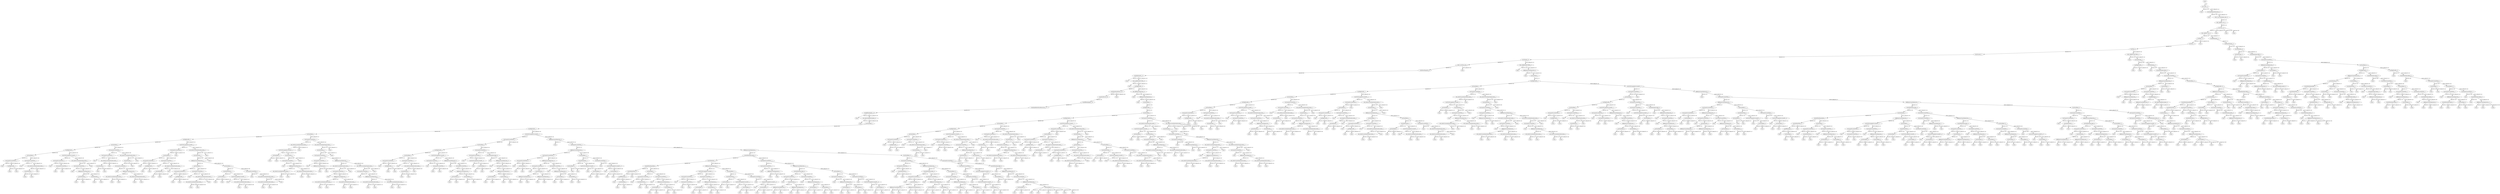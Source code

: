 digraph TG {
0 [label="main"]
1 [label="sdv_main__0"]
2 [label="Done"]
3 [label="sdv_RunDispatchFunction__0"]
4 [label="Done"]
5 [label="SLIC_CyyCreateOpen_exit__0"]
6 [label="SLIC_ABORT_20_0__1"]
7 [label="CyyClose__13"]
8 [label="SLIC_ABORT_18_0__2"]
9 [label="CyyRead__13"]
10 [label="CyyWrite__3"]
11 [label="CyyFlush__6"]
12 [label="CyyIoControl__7"]
13 [label="CyyCleanup__8"]
14 [label="SLIC_CyyWrite_exit__3"]
15 [label="CyyPowerDispatch__8"]
16 [label="CyyPnpDispatch__12"]
17 [label="Done"]
18 [label="SLIC_ERROR_ROUTINE__0"]
19 [label="Done"]
20 [label="CyyDbgPrintEx__0"]
21 [label="CyyFinishStartDevice__10"]
22 [label="CyyStartDevice__23"]
23 [label="CyyKillPendingIrps__14"]
24 [label="CyyDisableInterfacesResources__7"]
25 [label="CyyKillPendingIrps__10"]
26 [label="Done"]
27 [label="sdv_InterlockedDecrement__0"]
28 [label="Done"]
29 [label="CyyStartRead__1"]
30 [label="CyyDbgPrintEx__1"]
31 [label="CyyStartRead__1"]
32 [label="CyyDbgPrintEx__1"]
33 [label="CyyStartRead__1"]
34 [label="CyyDbgPrintEx__1"]
35 [label="CyyStartRead__1"]
36 [label="CyyCancelCurrentWrite__1"]
37 [label="Done"]
38 [label="CyyDbgPrintEx__1"]
39 [label="Done"]
40 [label="Done"]
41 [label="CyyCancelCurrentWrite__1"]
42 [label="Done"]
43 [label="sdv_IoGetCurrentIrpStackLocation__1"]
44 [label="CyyGetNextIrp__1"]
45 [label="Done"]
46 [label="Done"]
47 [label="Done"]
48 [label="CyyTryToCompleteCurrent#1__1"]
49 [label="CyyCancelCurrentWrite__1"]
50 [label="Done"]
51 [label="CyyCancelCurrentWrite__1"]
52 [label="Done"]
53 [label="Done"]
54 [label="sdv_IoGetCurrentIrpStackLocation__1"]
55 [label="CyyCancelCurrentWrite__1"]
56 [label="Done"]
57 [label="IoReleaseCancelSpinLock__1"]
58 [label="CyyGetNextIrp__1"]
59 [label="Done"]
60 [label="Done"]
61 [label="CyyGetNextIrp__1"]
62 [label="Done"]
63 [label="Done"]
64 [label="Done"]
65 [label="CyyCancelCurrentWrite__1"]
66 [label="CyyCancelCurrentWrite__1"]
67 [label="Done"]
68 [label="sdv_IoGetCurrentIrpStackLocation__1"]
69 [label="CyyGetNextIrp__1"]
70 [label="Done"]
71 [label="Done"]
72 [label="Done"]
73 [label="sdv_IoGetCurrentIrpStackLocation__1"]
74 [label="CyyGetNextIrp__1"]
75 [label="CyyCancelCurrentWrite__1"]
76 [label="Done"]
77 [label="IoReleaseCancelSpinLock__1"]
78 [label="sdv_IoGetCurrentIrpStackLocation__1"]
79 [label="Done"]
80 [label="Done"]
81 [label="sdv_IoGetCurrentIrpStackLocation__1"]
82 [label="Done"]
83 [label="Done"]
84 [label="Done"]
85 [label="Done"]
86 [label="CyyTryToCompleteCurrent#1__1"]
87 [label="CyyCancelCurrentWrite__1"]
88 [label="CyyStartRead__1"]
89 [label="CyyCancelCurrentWrite__1"]
90 [label="Done"]
91 [label="CyyDbgPrintEx__1"]
92 [label="Done"]
93 [label="Done"]
94 [label="CyyCancelCurrentWrite__1"]
95 [label="Done"]
96 [label="sdv_IoGetCurrentIrpStackLocation__1"]
97 [label="CyyGetNextIrp__1"]
98 [label="Done"]
99 [label="Done"]
100 [label="Done"]
101 [label="Done"]
102 [label="sdv_IoGetCurrentIrpStackLocation__1"]
103 [label="CyyGetNextIrp__1"]
104 [label="IoReleaseCancelSpinLock__1"]
105 [label="CyyStartRead__1"]
106 [label="CyyCancelCurrentWrite__1"]
107 [label="Done"]
108 [label="CyyDbgPrintEx__1"]
109 [label="Done"]
110 [label="Done"]
111 [label="CyyCancelCurrentWrite__1"]
112 [label="Done"]
113 [label="sdv_IoGetCurrentIrpStackLocation__1"]
114 [label="sdv_IoGetCurrentIrpStackLocation__1"]
115 [label="Done"]
116 [label="Done"]
117 [label="Done"]
118 [label="CyyStartRead__1"]
119 [label="CyyGetNextWrite__1"]
120 [label="CyyStartRead__1"]
121 [label="Done"]
122 [label="Done"]
123 [label="CyyTryToCompleteCurrent#1__1"]
124 [label="Done"]
125 [label="sdv_IoGetCurrentIrpStackLocation__1"]
126 [label="Done"]
127 [label="Done"]
128 [label="CyyCancelCurrentWrite__1"]
129 [label="Done"]
130 [label="sdv_IoGetCurrentIrpStackLocation__1"]
131 [label="sdv_IoGetCurrentIrpStackLocation__1"]
132 [label="Done"]
133 [label="Done"]
134 [label="Done"]
135 [label="Done"]
136 [label="Done"]
137 [label="CyyCancelCurrentWrite__1"]
138 [label="sdv_IoGetCurrentIrpStackLocation__1"]
139 [label="CyyTryToCompleteCurrent#1__1"]
140 [label="CyyStartRead__1"]
141 [label="Done"]
142 [label="Done"]
143 [label="CyyGetNextIrp__1"]
144 [label="CyyCancelCurrentWrite__1"]
145 [label="Done"]
146 [label="IoReleaseCancelSpinLock__1"]
147 [label="sdv_IoGetCurrentIrpStackLocation__1"]
148 [label="Done"]
149 [label="Done"]
150 [label="sdv_IoGetCurrentIrpStackLocation__1"]
151 [label="Done"]
152 [label="Done"]
153 [label="Done"]
154 [label="Done"]
155 [label="sdv_IoGetCurrentIrpStackLocation__1"]
156 [label="CyyGetNextIrp__1"]
157 [label="CyyCancelCurrentWrite__1"]
158 [label="CyyCancelCurrentWrite__1"]
159 [label="Done"]
160 [label="IoReleaseCancelSpinLock__1"]
161 [label="Done"]
162 [label="Done"]
163 [label="IoReleaseCancelSpinLock__1"]
164 [label="sdv_IoGetCurrentIrpStackLocation__1"]
165 [label="CyyCancelCurrentWrite__1"]
166 [label="Done"]
167 [label="IoReleaseCancelSpinLock__1"]
168 [label="sdv_IoGetCurrentIrpStackLocation__1"]
169 [label="Done"]
170 [label="Done"]
171 [label="sdv_IoGetCurrentIrpStackLocation__1"]
172 [label="Done"]
173 [label="Done"]
174 [label="Done"]
175 [label="sdv_IoGetCurrentIrpStackLocation__1"]
176 [label="CyyCancelCurrentWrite__1"]
177 [label="Done"]
178 [label="IoReleaseCancelSpinLock__1"]
179 [label="sdv_IoGetCurrentIrpStackLocation__1"]
180 [label="Done"]
181 [label="Done"]
182 [label="sdv_IoGetCurrentIrpStackLocation__1"]
183 [label="Done"]
184 [label="Done"]
185 [label="Done"]
186 [label="Done"]
187 [label="Done"]
188 [label="CyyTryToCompleteCurrent#1__1"]
189 [label="CyyCancelCurrentWrite__1"]
190 [label="CyyStartRead__1"]
191 [label="CyyDbgPrintEx__1"]
192 [label="CyyStartRead__1"]
193 [label="CyyCancelCurrentWrite__1"]
194 [label="Done"]
195 [label="CyyDbgPrintEx__1"]
196 [label="Done"]
197 [label="Done"]
198 [label="CyyCancelCurrentWrite__1"]
199 [label="Done"]
200 [label="sdv_IoGetCurrentIrpStackLocation__1"]
201 [label="CyyGetNextIrp__1"]
202 [label="Done"]
203 [label="Done"]
204 [label="Done"]
205 [label="CyyTryToCompleteCurrent#1__1"]
206 [label="CyyCancelCurrentWrite__1"]
207 [label="Done"]
208 [label="CyyCancelCurrentWrite__1"]
209 [label="Done"]
210 [label="Done"]
211 [label="IoReleaseCancelSpinLock__0"]
212 [label="Done"]
213 [label="CyyCancelCurrentWrite__1"]
214 [label="Done"]
215 [label="IoReleaseCancelSpinLock__1"]
216 [label="CyyStartRead__0"]
217 [label="Done"]
218 [label="Done"]
219 [label="CyyStartRead__0"]
220 [label="Done"]
221 [label="Done"]
222 [label="CyyCancelCurrentWrite__1"]
223 [label="CyyCancelCurrentWrite__1"]
224 [label="Done"]
225 [label="CyyTryToCompleteCurrent#1__0"]
226 [label="Done"]
227 [label="CyyStartRead__0"]
228 [label="Done"]
229 [label="Done"]
230 [label="CyyGetNextIrpLocked__0"]
231 [label="Done"]
232 [label="IoReleaseCancelSpinLock__0"]
233 [label="Done"]
234 [label="CyyCancelCurrentWrite__1"]
235 [label="Done"]
236 [label="IoReleaseCancelSpinLock__1"]
237 [label="CyyStartRead__0"]
238 [label="Done"]
239 [label="Done"]
240 [label="CyyStartRead__0"]
241 [label="Done"]
242 [label="Done"]
243 [label="Done"]
244 [label="IoReleaseCancelSpinLock__0"]
245 [label="Done"]
246 [label="CyyCancelCurrentWrite__1"]
247 [label="IoReleaseCancelSpinLock__1"]
248 [label="CyyCancelCurrentWrite__1"]
249 [label="CyyCancelCurrentWrite__1"]
250 [label="Done"]
251 [label="CyyStartRead__0"]
252 [label="Done"]
253 [label="Done"]
254 [label="IoReleaseCancelSpinLock__0"]
255 [label="CyyCancelCurrentWrite__1"]
256 [label="Done"]
257 [label="CyyGetNextIrp__3"]
258 [label="IoReleaseCancelSpinLock__1"]
259 [label="Done"]
260 [label="Done"]
261 [label="IoReleaseCancelSpinLock__1"]
262 [label="Done"]
263 [label="Done"]
264 [label="CyyCancelCurrentWrite__1"]
265 [label="Done"]
266 [label="IoReleaseCancelSpinLock__1"]
267 [label="CyyStartRead__0"]
268 [label="Done"]
269 [label="Done"]
270 [label="CyyStartRead__0"]
271 [label="Done"]
272 [label="Done"]
273 [label="CyyStartRead__1"]
274 [label="CyyGetNextWrite__1"]
275 [label="CyyStartRead__1"]
276 [label="Done"]
277 [label="Done"]
278 [label="CyyTryToCompleteCurrent#1__1"]
279 [label="Done"]
280 [label="CyyStartRead__0"]
281 [label="Done"]
282 [label="Done"]
283 [label="CyyCancelCurrentWrite__1"]
284 [label="Done"]
285 [label="CyyTryToCompleteCurrent#1__0"]
286 [label="Done"]
287 [label="CyyStartRead__0"]
288 [label="Done"]
289 [label="Done"]
290 [label="IoReleaseCancelSpinLock__1"]
291 [label="CyyGetNextIrpLocked__0"]
292 [label="CyyGetNextIrp__1"]
293 [label="CyyGetNextImmediate__1"]
294 [label="CyyGetNextWrite__4"]
295 [label="CyyIRPEpilogue__2"]
296 [label="Done"]
297 [label="CyyStartRead__1"]
298 [label="Done"]
299 [label="Done"]
300 [label="Done"]
301 [label="CyyStartRead__1"]
302 [label="CyyCancelCurrentWrite__1"]
303 [label="Done"]
304 [label="CyyGetNextWrite__1"]
305 [label="Done"]
306 [label="Done"]
307 [label="CyyCancelCurrentWrite__1"]
308 [label="Done"]
309 [label="IoReleaseCancelSpinLock__1"]
310 [label="CyyStartRead__0"]
311 [label="Done"]
312 [label="Done"]
313 [label="CyyStartRead__0"]
314 [label="Done"]
315 [label="Done"]
316 [label="IoReleaseCancelSpinLock__1"]
317 [label="CyyTryToCompleteCurrent#1__1"]
318 [label="CyyCancelCurrentWrite__1"]
319 [label="Done"]
320 [label="CyyCancelCurrentWrite__1"]
321 [label="Done"]
322 [label="Done"]
323 [label="CyyCancelCurrentWrite__1"]
324 [label="Done"]
325 [label="IoReleaseCancelSpinLock__1"]
326 [label="CyyStartRead__0"]
327 [label="Done"]
328 [label="Done"]
329 [label="CyyStartRead__0"]
330 [label="Done"]
331 [label="Done"]
332 [label="CyyStartRead__1"]
333 [label="CyyGetNextWrite__1"]
334 [label="CyyStartRead__1"]
335 [label="Done"]
336 [label="Done"]
337 [label="CyyTryToCompleteCurrent#1__1"]
338 [label="Done"]
339 [label="CyyStartRead__0"]
340 [label="Done"]
341 [label="Done"]
342 [label="CyyCancelCurrentWrite__1"]
343 [label="Done"]
344 [label="CyyTryToCompleteCurrent#1__0"]
345 [label="Done"]
346 [label="CyyStartRead__0"]
347 [label="Done"]
348 [label="Done"]
349 [label="CyyCancelCurrentWrite__1"]
350 [label="CyyCancelCurrentWrite__1"]
351 [label="Done"]
352 [label="IoReleaseCancelSpinLock__1"]
353 [label="Done"]
354 [label="Done"]
355 [label="IoReleaseCancelSpinLock__1"]
356 [label="CyyGetNextIrpLocked__0"]
357 [label="CyyCancelCurrentWrite__1"]
358 [label="Done"]
359 [label="CyyGetNextIrp__3"]
360 [label="IoReleaseCancelSpinLock__1"]
361 [label="Done"]
362 [label="Done"]
363 [label="IoReleaseCancelSpinLock__1"]
364 [label="Done"]
365 [label="Done"]
366 [label="CyyCancelCurrentWrite__1"]
367 [label="Done"]
368 [label="IoReleaseCancelSpinLock__1"]
369 [label="CyyStartRead__0"]
370 [label="Done"]
371 [label="Done"]
372 [label="CyyStartRead__0"]
373 [label="Done"]
374 [label="Done"]
375 [label="CyyStartRead__0"]
376 [label="CyyCancelCurrentWrite__1"]
377 [label="Done"]
378 [label="IoReleaseCancelSpinLock__1"]
379 [label="CyyStartRead__0"]
380 [label="Done"]
381 [label="Done"]
382 [label="CyyStartRead__0"]
383 [label="Done"]
384 [label="Done"]
385 [label="CyyCancelCurrentWrite__1"]
386 [label="Done"]
387 [label="CyyTryToCompleteCurrent#1__0"]
388 [label="Done"]
389 [label="CyyStartRead__0"]
390 [label="Done"]
391 [label="Done"]
392 [label="CyyStartRead__0"]
393 [label="CyyCancelCurrentWrite__1"]
394 [label="CyyCancelCurrentWrite__1"]
395 [label="Done"]
396 [label="CyyGetNextWrite__1"]
397 [label="Done"]
398 [label="Done"]
399 [label="IoReleaseCancelSpinLock__1"]
400 [label="CyyGetNextIrpLocked__0"]
401 [label="CyyCancelCurrentWrite__1"]
402 [label="Done"]
403 [label="CyyGetNextIrp__3"]
404 [label="IoReleaseCancelSpinLock__1"]
405 [label="Done"]
406 [label="Done"]
407 [label="IoReleaseCancelSpinLock__1"]
408 [label="Done"]
409 [label="Done"]
410 [label="CyyCancelCurrentWrite__1"]
411 [label="Done"]
412 [label="IoReleaseCancelSpinLock__1"]
413 [label="CyyStartRead__0"]
414 [label="Done"]
415 [label="Done"]
416 [label="CyyStartRead__0"]
417 [label="Done"]
418 [label="Done"]
419 [label="CyyStartRead__0"]
420 [label="CyyCancelCurrentWrite__1"]
421 [label="Done"]
422 [label="IoReleaseCancelSpinLock__1"]
423 [label="CyyStartRead__0"]
424 [label="Done"]
425 [label="Done"]
426 [label="CyyStartRead__0"]
427 [label="Done"]
428 [label="Done"]
429 [label="CyyCancelCurrentWrite__1"]
430 [label="Done"]
431 [label="CyyTryToCompleteCurrent#1__0"]
432 [label="Done"]
433 [label="CyyStartRead__0"]
434 [label="Done"]
435 [label="Done"]
436 [label="CyyCancelCurrentWrite__1"]
437 [label="CyyCancelCurrentWrite__1"]
438 [label="Done"]
439 [label="CyyTryToCompleteCurrent#1__0"]
440 [label="Done"]
441 [label="CyyStartRead__0"]
442 [label="Done"]
443 [label="Done"]
444 [label="CyyGetNextIrpLocked__0"]
445 [label="Done"]
446 [label="IoReleaseCancelSpinLock__0"]
447 [label="Done"]
448 [label="CyyCancelCurrentWrite__1"]
449 [label="Done"]
450 [label="IoReleaseCancelSpinLock__1"]
451 [label="CyyStartRead__0"]
452 [label="Done"]
453 [label="Done"]
454 [label="CyyStartRead__0"]
455 [label="Done"]
456 [label="Done"]
457 [label="Done"]
458 [label="Done"]
459 [label="Done"]
460 [label="Done"]
461 [label="Done"]
462 [label="sdv_KeReleaseSpinLock__0"]
463 [label="Done"]
464 [label="IoReleaseCancelSpinLock__0"]
465 [label="Done"]
466 [label="CyyStartRead__1"]
467 [label="CyyDbgPrintEx__1"]
468 [label="CyyStartRead__1"]
469 [label="CyyDbgPrintEx__1"]
470 [label="CyyStartRead__1"]
471 [label="CyyDbgPrintEx__1"]
472 [label="CyyStartRead__1"]
473 [label="CyyCancelCurrentWrite__1"]
474 [label="Done"]
475 [label="CyyDbgPrintEx__1"]
476 [label="Done"]
477 [label="Done"]
478 [label="CyyCancelCurrentWrite__1"]
479 [label="Done"]
480 [label="sdv_IoGetCurrentIrpStackLocation__1"]
481 [label="CyyGetNextIrp__1"]
482 [label="Done"]
483 [label="Done"]
484 [label="Done"]
485 [label="CyyTryToCompleteCurrent#1__1"]
486 [label="CyyCancelCurrentWrite__1"]
487 [label="Done"]
488 [label="CyyCancelCurrentWrite__1"]
489 [label="Done"]
490 [label="Done"]
491 [label="sdv_IoGetCurrentIrpStackLocation__1"]
492 [label="CyyCancelCurrentWrite__1"]
493 [label="Done"]
494 [label="IoReleaseCancelSpinLock__1"]
495 [label="CyyGetNextIrp__1"]
496 [label="Done"]
497 [label="Done"]
498 [label="CyyGetNextIrp__1"]
499 [label="Done"]
500 [label="Done"]
501 [label="Done"]
502 [label="CyyCancelCurrentWrite__1"]
503 [label="CyyCancelCurrentWrite__1"]
504 [label="Done"]
505 [label="sdv_IoGetCurrentIrpStackLocation__1"]
506 [label="CyyGetNextIrp__1"]
507 [label="Done"]
508 [label="Done"]
509 [label="Done"]
510 [label="sdv_IoGetCurrentIrpStackLocation__1"]
511 [label="CyyGetNextIrp__1"]
512 [label="CyyCancelCurrentWrite__1"]
513 [label="Done"]
514 [label="IoReleaseCancelSpinLock__1"]
515 [label="sdv_IoGetCurrentIrpStackLocation__1"]
516 [label="Done"]
517 [label="Done"]
518 [label="sdv_IoGetCurrentIrpStackLocation__1"]
519 [label="Done"]
520 [label="Done"]
521 [label="Done"]
522 [label="Done"]
523 [label="CyyTryToCompleteCurrent#1__1"]
524 [label="CyyCancelCurrentWrite__1"]
525 [label="CyyStartRead__1"]
526 [label="CyyCancelCurrentWrite__1"]
527 [label="Done"]
528 [label="CyyDbgPrintEx__1"]
529 [label="Done"]
530 [label="Done"]
531 [label="CyyCancelCurrentWrite__1"]
532 [label="Done"]
533 [label="sdv_IoGetCurrentIrpStackLocation__1"]
534 [label="CyyGetNextIrp__1"]
535 [label="Done"]
536 [label="Done"]
537 [label="Done"]
538 [label="Done"]
539 [label="sdv_IoGetCurrentIrpStackLocation__1"]
540 [label="CyyGetNextIrp__1"]
541 [label="IoReleaseCancelSpinLock__1"]
542 [label="CyyStartRead__1"]
543 [label="CyyCancelCurrentWrite__1"]
544 [label="Done"]
545 [label="CyyDbgPrintEx__1"]
546 [label="Done"]
547 [label="Done"]
548 [label="CyyCancelCurrentWrite__1"]
549 [label="Done"]
550 [label="sdv_IoGetCurrentIrpStackLocation__1"]
551 [label="sdv_IoGetCurrentIrpStackLocation__1"]
552 [label="Done"]
553 [label="Done"]
554 [label="Done"]
555 [label="CyyStartRead__1"]
556 [label="CyyGetNextWrite__1"]
557 [label="CyyStartRead__1"]
558 [label="Done"]
559 [label="Done"]
560 [label="CyyTryToCompleteCurrent#1__1"]
561 [label="Done"]
562 [label="sdv_IoGetCurrentIrpStackLocation__1"]
563 [label="Done"]
564 [label="Done"]
565 [label="CyyCancelCurrentWrite__1"]
566 [label="Done"]
567 [label="sdv_IoGetCurrentIrpStackLocation__1"]
568 [label="sdv_IoGetCurrentIrpStackLocation__1"]
569 [label="Done"]
570 [label="Done"]
571 [label="Done"]
572 [label="Done"]
573 [label="Done"]
574 [label="CyyCancelCurrentWrite__1"]
575 [label="sdv_IoGetCurrentIrpStackLocation__1"]
576 [label="CyyTryToCompleteCurrent#1__1"]
577 [label="CyyStartRead__1"]
578 [label="Done"]
579 [label="Done"]
580 [label="CyyGetNextIrp__1"]
581 [label="CyyCancelCurrentWrite__1"]
582 [label="Done"]
583 [label="IoReleaseCancelSpinLock__1"]
584 [label="sdv_IoGetCurrentIrpStackLocation__1"]
585 [label="Done"]
586 [label="Done"]
587 [label="sdv_IoGetCurrentIrpStackLocation__1"]
588 [label="Done"]
589 [label="Done"]
590 [label="Done"]
591 [label="Done"]
592 [label="sdv_IoGetCurrentIrpStackLocation__1"]
593 [label="CyyGetNextIrp__1"]
594 [label="CyyCancelCurrentWrite__1"]
595 [label="CyyCancelCurrentWrite__1"]
596 [label="Done"]
597 [label="IoReleaseCancelSpinLock__1"]
598 [label="Done"]
599 [label="Done"]
600 [label="IoReleaseCancelSpinLock__1"]
601 [label="sdv_IoGetCurrentIrpStackLocation__1"]
602 [label="CyyCancelCurrentWrite__1"]
603 [label="Done"]
604 [label="IoReleaseCancelSpinLock__1"]
605 [label="sdv_IoGetCurrentIrpStackLocation__1"]
606 [label="Done"]
607 [label="Done"]
608 [label="sdv_IoGetCurrentIrpStackLocation__1"]
609 [label="Done"]
610 [label="Done"]
611 [label="Done"]
612 [label="sdv_IoGetCurrentIrpStackLocation__1"]
613 [label="CyyCancelCurrentWrite__1"]
614 [label="Done"]
615 [label="IoReleaseCancelSpinLock__1"]
616 [label="sdv_IoGetCurrentIrpStackLocation__1"]
617 [label="Done"]
618 [label="Done"]
619 [label="sdv_IoGetCurrentIrpStackLocation__1"]
620 [label="Done"]
621 [label="Done"]
622 [label="Done"]
623 [label="Done"]
624 [label="Done"]
625 [label="Done"]
626 [label="Done"]
627 [label="Done"]
628 [label="Done"]
629 [label="SLIC_ERROR_ROUTINE__0"]
630 [label="Done"]
631 [label="IoReleaseCancelSpinLock__0"]
632 [label="Done"]
633 [label="CyyStartRead__1"]
634 [label="CyyDbgPrintEx__1"]
635 [label="CyyStartRead__1"]
636 [label="CyyDbgPrintEx__1"]
637 [label="CyyStartRead__1"]
638 [label="CyyDbgPrintEx__1"]
639 [label="CyyStartRead__1"]
640 [label="CyyCancelCurrentWrite__1"]
641 [label="Done"]
642 [label="CyyDbgPrintEx__1"]
643 [label="Done"]
644 [label="Done"]
645 [label="CyyCancelCurrentWrite__1"]
646 [label="Done"]
647 [label="sdv_IoGetCurrentIrpStackLocation__1"]
648 [label="CyyGetNextIrp__1"]
649 [label="Done"]
650 [label="Done"]
651 [label="Done"]
652 [label="CyyTryToCompleteCurrent#1__1"]
653 [label="CyyCancelCurrentWrite__1"]
654 [label="Done"]
655 [label="CyyCancelCurrentWrite__1"]
656 [label="Done"]
657 [label="Done"]
658 [label="sdv_IoGetCurrentIrpStackLocation__1"]
659 [label="CyyCancelCurrentWrite__1"]
660 [label="Done"]
661 [label="IoReleaseCancelSpinLock__1"]
662 [label="CyyGetNextIrp__1"]
663 [label="Done"]
664 [label="Done"]
665 [label="CyyGetNextIrp__1"]
666 [label="Done"]
667 [label="Done"]
668 [label="Done"]
669 [label="CyyCancelCurrentWrite__1"]
670 [label="CyyCancelCurrentWrite__1"]
671 [label="Done"]
672 [label="sdv_IoGetCurrentIrpStackLocation__1"]
673 [label="CyyGetNextIrp__1"]
674 [label="Done"]
675 [label="Done"]
676 [label="Done"]
677 [label="sdv_IoGetCurrentIrpStackLocation__1"]
678 [label="CyyGetNextIrp__1"]
679 [label="CyyCancelCurrentWrite__1"]
680 [label="Done"]
681 [label="IoReleaseCancelSpinLock__1"]
682 [label="sdv_IoGetCurrentIrpStackLocation__1"]
683 [label="Done"]
684 [label="Done"]
685 [label="sdv_IoGetCurrentIrpStackLocation__1"]
686 [label="Done"]
687 [label="Done"]
688 [label="Done"]
689 [label="Done"]
690 [label="CyyTryToCompleteCurrent#1__1"]
691 [label="CyyCancelCurrentWrite__1"]
692 [label="CyyStartRead__1"]
693 [label="CyyCancelCurrentWrite__1"]
694 [label="Done"]
695 [label="CyyDbgPrintEx__1"]
696 [label="Done"]
697 [label="Done"]
698 [label="CyyCancelCurrentWrite__1"]
699 [label="Done"]
700 [label="sdv_IoGetCurrentIrpStackLocation__1"]
701 [label="CyyGetNextIrp__1"]
702 [label="Done"]
703 [label="Done"]
704 [label="Done"]
705 [label="Done"]
706 [label="sdv_IoGetCurrentIrpStackLocation__1"]
707 [label="CyyGetNextIrp__1"]
708 [label="IoReleaseCancelSpinLock__1"]
709 [label="CyyStartRead__1"]
710 [label="CyyCancelCurrentWrite__1"]
711 [label="Done"]
712 [label="CyyDbgPrintEx__1"]
713 [label="Done"]
714 [label="Done"]
715 [label="CyyCancelCurrentWrite__1"]
716 [label="Done"]
717 [label="sdv_IoGetCurrentIrpStackLocation__1"]
718 [label="sdv_IoGetCurrentIrpStackLocation__1"]
719 [label="Done"]
720 [label="Done"]
721 [label="Done"]
722 [label="CyyStartRead__1"]
723 [label="CyyGetNextWrite__1"]
724 [label="CyyStartRead__1"]
725 [label="Done"]
726 [label="Done"]
727 [label="CyyTryToCompleteCurrent#1__1"]
728 [label="Done"]
729 [label="sdv_IoGetCurrentIrpStackLocation__1"]
730 [label="Done"]
731 [label="Done"]
732 [label="CyyCancelCurrentWrite__1"]
733 [label="Done"]
734 [label="sdv_IoGetCurrentIrpStackLocation__1"]
735 [label="sdv_IoGetCurrentIrpStackLocation__1"]
736 [label="Done"]
737 [label="Done"]
738 [label="Done"]
739 [label="Done"]
740 [label="Done"]
741 [label="CyyCancelCurrentWrite__1"]
742 [label="sdv_IoGetCurrentIrpStackLocation__1"]
743 [label="CyyTryToCompleteCurrent#1__1"]
744 [label="CyyStartRead__1"]
745 [label="Done"]
746 [label="Done"]
747 [label="CyyGetNextIrp__1"]
748 [label="CyyCancelCurrentWrite__1"]
749 [label="Done"]
750 [label="IoReleaseCancelSpinLock__1"]
751 [label="sdv_IoGetCurrentIrpStackLocation__1"]
752 [label="Done"]
753 [label="Done"]
754 [label="sdv_IoGetCurrentIrpStackLocation__1"]
755 [label="Done"]
756 [label="Done"]
757 [label="Done"]
758 [label="Done"]
759 [label="sdv_IoGetCurrentIrpStackLocation__1"]
760 [label="CyyGetNextIrp__1"]
761 [label="CyyCancelCurrentWrite__1"]
762 [label="CyyCancelCurrentWrite__1"]
763 [label="Done"]
764 [label="IoReleaseCancelSpinLock__1"]
765 [label="Done"]
766 [label="Done"]
767 [label="IoReleaseCancelSpinLock__1"]
768 [label="sdv_IoGetCurrentIrpStackLocation__1"]
769 [label="CyyCancelCurrentWrite__1"]
770 [label="Done"]
771 [label="IoReleaseCancelSpinLock__1"]
772 [label="sdv_IoGetCurrentIrpStackLocation__1"]
773 [label="Done"]
774 [label="Done"]
775 [label="sdv_IoGetCurrentIrpStackLocation__1"]
776 [label="Done"]
777 [label="Done"]
778 [label="Done"]
779 [label="sdv_IoGetCurrentIrpStackLocation__1"]
780 [label="CyyCancelCurrentWrite__1"]
781 [label="Done"]
782 [label="IoReleaseCancelSpinLock__1"]
783 [label="sdv_IoGetCurrentIrpStackLocation__1"]
784 [label="Done"]
785 [label="Done"]
786 [label="sdv_IoGetCurrentIrpStackLocation__1"]
787 [label="Done"]
788 [label="Done"]
789 [label="Done"]
790 [label="Done"]
791 [label="Done"]
792 [label="CyyTryToCompleteCurrent#1__1"]
793 [label="CyyCancelCurrentWrite__1"]
794 [label="CyyStartRead__1"]
795 [label="CyyDbgPrintEx__1"]
796 [label="CyyStartRead__1"]
797 [label="CyyCancelCurrentWrite__1"]
798 [label="Done"]
799 [label="CyyDbgPrintEx__1"]
800 [label="Done"]
801 [label="Done"]
802 [label="CyyCancelCurrentWrite__1"]
803 [label="Done"]
804 [label="sdv_IoGetCurrentIrpStackLocation__1"]
805 [label="CyyGetNextIrp__1"]
806 [label="Done"]
807 [label="Done"]
808 [label="Done"]
809 [label="CyyTryToCompleteCurrent#1__1"]
810 [label="CyyCancelCurrentWrite__1"]
811 [label="Done"]
812 [label="CyyCancelCurrentWrite__1"]
813 [label="Done"]
814 [label="Done"]
815 [label="IoReleaseCancelSpinLock__0"]
816 [label="Done"]
817 [label="CyyCancelCurrentWrite__1"]
818 [label="Done"]
819 [label="IoReleaseCancelSpinLock__1"]
820 [label="CyyStartRead__0"]
821 [label="Done"]
822 [label="Done"]
823 [label="CyyStartRead__0"]
824 [label="Done"]
825 [label="Done"]
826 [label="CyyCancelCurrentWrite__1"]
827 [label="CyyCancelCurrentWrite__1"]
828 [label="Done"]
829 [label="CyyTryToCompleteCurrent#1__0"]
830 [label="Done"]
831 [label="CyyStartRead__0"]
832 [label="Done"]
833 [label="Done"]
834 [label="CyyGetNextIrpLocked__0"]
835 [label="Done"]
836 [label="IoReleaseCancelSpinLock__0"]
837 [label="Done"]
838 [label="CyyCancelCurrentWrite__1"]
839 [label="Done"]
840 [label="IoReleaseCancelSpinLock__1"]
841 [label="CyyStartRead__0"]
842 [label="Done"]
843 [label="Done"]
844 [label="CyyStartRead__0"]
845 [label="Done"]
846 [label="Done"]
847 [label="Done"]
848 [label="IoReleaseCancelSpinLock__0"]
849 [label="Done"]
850 [label="CyyCancelCurrentWrite__1"]
851 [label="IoReleaseCancelSpinLock__1"]
852 [label="CyyCancelCurrentWrite__1"]
853 [label="CyyCancelCurrentWrite__1"]
854 [label="Done"]
855 [label="CyyStartRead__0"]
856 [label="Done"]
857 [label="Done"]
858 [label="IoReleaseCancelSpinLock__0"]
859 [label="CyyCancelCurrentWrite__1"]
860 [label="Done"]
861 [label="CyyGetNextIrp__3"]
862 [label="IoReleaseCancelSpinLock__1"]
863 [label="Done"]
864 [label="Done"]
865 [label="IoReleaseCancelSpinLock__1"]
866 [label="Done"]
867 [label="Done"]
868 [label="CyyCancelCurrentWrite__1"]
869 [label="Done"]
870 [label="IoReleaseCancelSpinLock__1"]
871 [label="CyyStartRead__0"]
872 [label="Done"]
873 [label="Done"]
874 [label="CyyStartRead__0"]
875 [label="Done"]
876 [label="Done"]
877 [label="CyyStartRead__1"]
878 [label="CyyGetNextWrite__1"]
879 [label="CyyStartRead__1"]
880 [label="Done"]
881 [label="Done"]
882 [label="CyyTryToCompleteCurrent#1__1"]
883 [label="Done"]
884 [label="CyyStartRead__0"]
885 [label="Done"]
886 [label="Done"]
887 [label="CyyCancelCurrentWrite__1"]
888 [label="Done"]
889 [label="CyyTryToCompleteCurrent#1__0"]
890 [label="Done"]
891 [label="CyyStartRead__0"]
892 [label="Done"]
893 [label="Done"]
894 [label="IoReleaseCancelSpinLock__1"]
895 [label="CyyGetNextIrpLocked__0"]
896 [label="CyyGetNextIrp__1"]
897 [label="CyyGetNextImmediate__1"]
898 [label="CyyGetNextWrite__4"]
899 [label="CyyIRPEpilogue__2"]
900 [label="Done"]
901 [label="CyyStartRead__1"]
902 [label="Done"]
903 [label="Done"]
904 [label="Done"]
905 [label="CyyStartRead__1"]
906 [label="CyyCancelCurrentWrite__1"]
907 [label="Done"]
908 [label="CyyGetNextWrite__1"]
909 [label="Done"]
910 [label="Done"]
911 [label="CyyCancelCurrentWrite__1"]
912 [label="Done"]
913 [label="IoReleaseCancelSpinLock__1"]
914 [label="CyyStartRead__0"]
915 [label="Done"]
916 [label="Done"]
917 [label="CyyStartRead__0"]
918 [label="Done"]
919 [label="Done"]
920 [label="IoReleaseCancelSpinLock__1"]
921 [label="CyyTryToCompleteCurrent#1__1"]
922 [label="CyyCancelCurrentWrite__1"]
923 [label="Done"]
924 [label="CyyCancelCurrentWrite__1"]
925 [label="Done"]
926 [label="Done"]
927 [label="CyyCancelCurrentWrite__1"]
928 [label="Done"]
929 [label="IoReleaseCancelSpinLock__1"]
930 [label="CyyStartRead__0"]
931 [label="Done"]
932 [label="Done"]
933 [label="CyyStartRead__0"]
934 [label="Done"]
935 [label="Done"]
936 [label="CyyStartRead__1"]
937 [label="CyyGetNextWrite__1"]
938 [label="CyyStartRead__1"]
939 [label="Done"]
940 [label="Done"]
941 [label="CyyTryToCompleteCurrent#1__1"]
942 [label="Done"]
943 [label="CyyStartRead__0"]
944 [label="Done"]
945 [label="Done"]
946 [label="CyyCancelCurrentWrite__1"]
947 [label="Done"]
948 [label="CyyTryToCompleteCurrent#1__0"]
949 [label="Done"]
950 [label="CyyStartRead__0"]
951 [label="Done"]
952 [label="Done"]
953 [label="CyyCancelCurrentWrite__1"]
954 [label="CyyCancelCurrentWrite__1"]
955 [label="Done"]
956 [label="IoReleaseCancelSpinLock__1"]
957 [label="Done"]
958 [label="Done"]
959 [label="IoReleaseCancelSpinLock__1"]
960 [label="CyyGetNextIrpLocked__0"]
961 [label="CyyCancelCurrentWrite__1"]
962 [label="Done"]
963 [label="CyyGetNextIrp__3"]
964 [label="IoReleaseCancelSpinLock__1"]
965 [label="Done"]
966 [label="Done"]
967 [label="IoReleaseCancelSpinLock__1"]
968 [label="Done"]
969 [label="Done"]
970 [label="CyyCancelCurrentWrite__1"]
971 [label="Done"]
972 [label="IoReleaseCancelSpinLock__1"]
973 [label="CyyStartRead__0"]
974 [label="Done"]
975 [label="Done"]
976 [label="CyyStartRead__0"]
977 [label="Done"]
978 [label="Done"]
979 [label="CyyStartRead__0"]
980 [label="CyyCancelCurrentWrite__1"]
981 [label="Done"]
982 [label="IoReleaseCancelSpinLock__1"]
983 [label="CyyStartRead__0"]
984 [label="Done"]
985 [label="Done"]
986 [label="CyyStartRead__0"]
987 [label="Done"]
988 [label="Done"]
989 [label="CyyCancelCurrentWrite__1"]
990 [label="Done"]
991 [label="CyyTryToCompleteCurrent#1__0"]
992 [label="Done"]
993 [label="CyyStartRead__0"]
994 [label="Done"]
995 [label="Done"]
996 [label="CyyStartRead__0"]
997 [label="CyyCancelCurrentWrite__1"]
998 [label="CyyCancelCurrentWrite__1"]
999 [label="Done"]
1000 [label="CyyGetNextWrite__1"]
1001 [label="Done"]
1002 [label="Done"]
1003 [label="IoReleaseCancelSpinLock__1"]
1004 [label="CyyGetNextIrpLocked__0"]
1005 [label="CyyCancelCurrentWrite__1"]
1006 [label="Done"]
1007 [label="CyyGetNextIrp__3"]
1008 [label="IoReleaseCancelSpinLock__1"]
1009 [label="Done"]
1010 [label="Done"]
1011 [label="IoReleaseCancelSpinLock__1"]
1012 [label="Done"]
1013 [label="Done"]
1014 [label="CyyCancelCurrentWrite__1"]
1015 [label="Done"]
1016 [label="IoReleaseCancelSpinLock__1"]
1017 [label="CyyStartRead__0"]
1018 [label="Done"]
1019 [label="Done"]
1020 [label="CyyStartRead__0"]
1021 [label="Done"]
1022 [label="Done"]
1023 [label="CyyStartRead__0"]
1024 [label="CyyCancelCurrentWrite__1"]
1025 [label="Done"]
1026 [label="IoReleaseCancelSpinLock__1"]
1027 [label="CyyStartRead__0"]
1028 [label="Done"]
1029 [label="Done"]
1030 [label="CyyStartRead__0"]
1031 [label="Done"]
1032 [label="Done"]
1033 [label="CyyCancelCurrentWrite__1"]
1034 [label="Done"]
1035 [label="CyyTryToCompleteCurrent#1__0"]
1036 [label="Done"]
1037 [label="CyyStartRead__0"]
1038 [label="Done"]
1039 [label="Done"]
1040 [label="CyyCancelCurrentWrite__1"]
1041 [label="CyyCancelCurrentWrite__1"]
1042 [label="Done"]
1043 [label="CyyTryToCompleteCurrent#1__0"]
1044 [label="Done"]
1045 [label="CyyStartRead__0"]
1046 [label="Done"]
1047 [label="Done"]
1048 [label="CyyGetNextIrpLocked__0"]
1049 [label="Done"]
1050 [label="IoReleaseCancelSpinLock__0"]
1051 [label="Done"]
1052 [label="CyyCancelCurrentWrite__1"]
1053 [label="Done"]
1054 [label="IoReleaseCancelSpinLock__1"]
1055 [label="CyyStartRead__0"]
1056 [label="Done"]
1057 [label="Done"]
1058 [label="CyyStartRead__0"]
1059 [label="Done"]
1060 [label="Done"]
1061 [label="Done"]
1062 [label="Done"]
1063 [label="SLIC_ERROR_ROUTINE__0"]
1064 [label="Done"]
1065 [label="CyyStartPurge__1"]
1066 [label="CyyDbgPrintEx__1"]
1067 [label="Done"]
1068 [label="Done"]
1069 [label="CyyGetNextIrp__0"]
1070 [label="Done"]
1071 [label="CyyGetNextIrpLocked__0"]
1072 [label="Done"]
1073 [label="CyyCancelCurrentWrite__1"]
1074 [label="IoReleaseCancelSpinLock__0"]
1075 [label="CyyStartRead__0"]
1076 [label="CyyCancelCurrentWrite__1"]
1077 [label="Done"]
1078 [label="IoReleaseCancelSpinLock__1"]
1079 [label="Done"]
1080 [label="Done"]
1081 [label="CyyCancelCurrentWrite__1"]
1082 [label="Done"]
1083 [label="CyyIRPEpilogue__0"]
1084 [label="IoReleaseCancelSpinLock__0"]
1085 [label="Done"]
1086 [label="Done"]
1087 [label="sdv_InterlockedDecrement__0"]
1088 [label="Done"]
1089 [label="Done"]
1090 [label="CyyStartRead__1"]
1091 [label="Done"]
1092 [label="Done"]
1093 [label="CyyStartRead__0"]
1094 [label="CyyDbgPrintEx__0"]
1095 [label="IoReleaseCancelSpinLock__1"]
1096 [label="CyyGetNextIrp__3"]
1097 [label="CyyGetNextImmediate__1"]
1098 [label="CyyGetNextWrite__4"]
1099 [label="CyyStartRead__1"]
1100 [label="Done"]
1101 [label="Done"]
1102 [label="Done"]
1103 [label="CyyCancelCurrentWrite__1"]
1104 [label="Done"]
1105 [label="CyyStartRead__1"]
1106 [label="CyyGetNextWrite__1"]
1107 [label="Done"]
1108 [label="Done"]
1109 [label="CyyDbgPrintEx__0"]
1110 [label="Done"]
1111 [label="Done"]
1112 [label="CyyStartRead__1"]
1113 [label="CyyStartRead__1"]
1114 [label="Done"]
1115 [label="Done"]
1116 [label="CyyCancelCurrentWrite__1"]
1117 [label="Done"]
1118 [label="CyyGetNextIrpLocked__0"]
1119 [label="Done"]
1120 [label="IoReleaseCancelSpinLock__0"]
1121 [label="Done"]
1122 [label="Done"]
1123 [label="CyyStartRead__1"]
1124 [label="CyyGetNextWrite__1"]
1125 [label="Done"]
1126 [label="Done"]
1127 [label="CyyCancelCurrentWrite__1"]
1128 [label="Done"]
1129 [label="CyyGetNextIrpLocked__0"]
1130 [label="Done"]
1131 [label="IoReleaseCancelSpinLock__0"]
1132 [label="Done"]
1133 [label="Done"]
1134 [label="CyyGetNextIrpLocked__0"]
1135 [label="Done"]
1136 [label="CyyCancelCurrentWrite__1"]
1137 [label="CyyStartRead__1"]
1138 [label="Done"]
1139 [label="Done"]
1140 [label="CyyStartRead__0"]
1141 [label="CyyCancelCurrentWrite__1"]
1142 [label="Done"]
1143 [label="IoReleaseCancelSpinLock__1"]
1144 [label="CyyGetNextIrpLocked__0"]
1145 [label="Done"]
1146 [label="Done"]
1147 [label="CyyStartRead__0"]
1148 [label="Done"]
1149 [label="Done"]
1150 [label="CyyCancelCurrentWrite__1"]
1151 [label="Done"]
1152 [label="CyyGetNextIrpLocked__0"]
1153 [label="Done"]
1154 [label="IoReleaseCancelSpinLock__0"]
1155 [label="Done"]
1156 [label="Done"]
1157 [label="Done"]
1158 [label="Done"]
1159 [label="Done"]
1160 [label="CyyIRPEpilogue__2"]
1161 [label="CyyStartOrQueue__3"]
1162 [label="Done"]
1163 [label="CyyGetNextIrp__0"]
1164 [label="CyyStartPurge__3"]
1165 [label="Done"]
1166 [label="Done"]
1167 [label="CyyGetNextIrpLocked__0"]
1168 [label="Done"]
1169 [label="CyyCancelCurrentWrite__1"]
1170 [label="IoReleaseCancelSpinLock__0"]
1171 [label="CyyStartRead__0"]
1172 [label="CyyCancelCurrentWrite__1"]
1173 [label="Done"]
1174 [label="IoReleaseCancelSpinLock__1"]
1175 [label="Done"]
1176 [label="Done"]
1177 [label="CyyCancelCurrentWrite__1"]
1178 [label="Done"]
1179 [label="CyyIRPEpilogue__0"]
1180 [label="IoReleaseCancelSpinLock__0"]
1181 [label="Done"]
1182 [label="Done"]
1183 [label="sdv_InterlockedDecrement__0"]
1184 [label="Done"]
1185 [label="Done"]
1186 [label="CyyStartRead__1"]
1187 [label="Done"]
1188 [label="Done"]
1189 [label="CyyStartRead__0"]
1190 [label="CyyDbgPrintEx__0"]
1191 [label="IoReleaseCancelSpinLock__1"]
1192 [label="CyyGetNextIrp__3"]
1193 [label="CyyGetNextImmediate__1"]
1194 [label="CyyGetNextWrite__4"]
1195 [label="CyyStartRead__1"]
1196 [label="Done"]
1197 [label="Done"]
1198 [label="Done"]
1199 [label="CyyCancelCurrentWrite__1"]
1200 [label="Done"]
1201 [label="CyyStartRead__1"]
1202 [label="CyyGetNextWrite__1"]
1203 [label="Done"]
1204 [label="Done"]
1205 [label="CyyDbgPrintEx__0"]
1206 [label="Done"]
1207 [label="Done"]
1208 [label="CyyStartRead__1"]
1209 [label="CyyStartRead__1"]
1210 [label="Done"]
1211 [label="Done"]
1212 [label="CyyCancelCurrentWrite__1"]
1213 [label="Done"]
1214 [label="CyyGetNextIrpLocked__0"]
1215 [label="Done"]
1216 [label="IoReleaseCancelSpinLock__0"]
1217 [label="Done"]
1218 [label="Done"]
1219 [label="CyyStartRead__1"]
1220 [label="CyyGetNextWrite__1"]
1221 [label="Done"]
1222 [label="Done"]
1223 [label="CyyCancelCurrentWrite__1"]
1224 [label="Done"]
1225 [label="CyyGetNextIrpLocked__0"]
1226 [label="Done"]
1227 [label="IoReleaseCancelSpinLock__0"]
1228 [label="Done"]
1229 [label="Done"]
1230 [label="CyyGetNextIrpLocked__0"]
1231 [label="Done"]
1232 [label="CyyCancelCurrentWrite__1"]
1233 [label="CyyStartRead__1"]
1234 [label="Done"]
1235 [label="Done"]
1236 [label="CyyStartRead__0"]
1237 [label="CyyCancelCurrentWrite__1"]
1238 [label="Done"]
1239 [label="IoReleaseCancelSpinLock__1"]
1240 [label="CyyGetNextIrpLocked__0"]
1241 [label="Done"]
1242 [label="Done"]
1243 [label="CyyStartRead__0"]
1244 [label="Done"]
1245 [label="Done"]
1246 [label="CyyCancelCurrentWrite__1"]
1247 [label="Done"]
1248 [label="CyyGetNextIrpLocked__0"]
1249 [label="Done"]
1250 [label="IoReleaseCancelSpinLock__0"]
1251 [label="Done"]
1252 [label="Done"]
1253 [label="CyyDbgPrintEx__0"]
1254 [label="Done"]
1255 [label="CyyGetNextIrpLocked__0"]
1256 [label="Done"]
1257 [label="CyyCancelCurrentWrite__1"]
1258 [label="CyyStartRead__1"]
1259 [label="Done"]
1260 [label="Done"]
1261 [label="CyyStartRead__0"]
1262 [label="CyyCancelCurrentWrite__1"]
1263 [label="Done"]
1264 [label="IoReleaseCancelSpinLock__1"]
1265 [label="CyyGetNextIrpLocked__0"]
1266 [label="Done"]
1267 [label="Done"]
1268 [label="CyyStartRead__0"]
1269 [label="Done"]
1270 [label="Done"]
1271 [label="CyyCancelCurrentWrite__1"]
1272 [label="Done"]
1273 [label="CyyGetNextIrpLocked__0"]
1274 [label="Done"]
1275 [label="IoReleaseCancelSpinLock__0"]
1276 [label="Done"]
1277 [label="Done"]
1278 [label="Done"]
1279 [label="Done"]
1280 [label="Done"]
1281 [label="Done"]
0 -> 1 [label=" 0.28"]
1 -> 2 [label="BLOCK 0.02"]
1 -> 3 [label="MUST_REACH 0.16"]
3 -> 4 [label="BLOCK 0.03"]
3 -> 5 [label="MUST_REACH 0.16"]
5 -> 6 [label="BLOCK 0.30"]
6 -> 7 [label="BLOCK 0.19"]
7 -> 8 [label="BLOCK 0.14"]
7 -> 1279 [label="MUST_REACH 0.03"]
7 -> 1280 [label="4split.txt 0.00"]
7 -> 1281 [label="3split.txt 0.00"]
8 -> 9 [label="BLOCK 0.19"]
8 -> 1160 [label="MUST_REACH 0.13"]
9 -> 10 [label="BLOCK 0.13"]
9 -> 1159 [label="MUST_REACH 0.03"]
10 -> 11 [label="BLOCK 0.23"]
11 -> 12 [label="BLOCK 0.78"]
11 -> 1063 [label="MUST_REACH 0.20"]
12 -> 13 [label="BLOCK 0.23"]
13 -> 14 [label="BLOCK 0.17"]
13 -> 629 [label="MUST_REACH 0.23"]
14 -> 15 [label="BLOCK 0.11"]
14 -> 628 [label="MUST_REACH 0.03"]
15 -> 16 [label="BLOCK 0.61"]
16 -> 17 [label="BLOCK 0.02"]
16 -> 18 [label="MUST_REACH 0.30"]
18 -> 19 [label="BLOCK 0.05"]
18 -> 20 [label="MUST_REACH 0.31"]
20 -> 21 [label="BLOCK 0.23"]
20 -> 462 [label="MUST_REACH 0.44"]
21 -> 22 [label="BLOCK 0.36"]
21 -> 461 [label="MUST_REACH 0.08"]
22 -> 23 [label="BLOCK 0.45"]
23 -> 24 [label="BLOCK 0.33"]
24 -> 25 [label="BLOCK 0.33"]
25 -> 26 [label="BLOCK 0.06"]
25 -> 27 [label="MUST_REACH 0.30"]
27 -> 28 [label="BLOCK 0.22"]
27 -> 29 [label="MUST_REACH 0.89"]
29 -> 30 [label="BLOCK 0.38"]
30 -> 31 [label="BLOCK 0.55"]
30 -> 188 [label="MUST_REACH 0.36"]
31 -> 32 [label="BLOCK 0.36"]
31 -> 137 [label="MUST_REACH 0.47"]
32 -> 33 [label="BLOCK 0.63"]
32 -> 86 [label="MUST_REACH 0.42"]
33 -> 34 [label="BLOCK 0.36"]
33 -> 65 [label="MUST_REACH 0.52"]
34 -> 35 [label="BLOCK 0.58"]
34 -> 48 [label="MUST_REACH 0.44"]
35 -> 36 [label="BLOCK 0.41"]
35 -> 41 [label="MUST_REACH 0.58"]
36 -> 37 [label="BLOCK 0.16"]
36 -> 38 [label="MUST_REACH 0.58"]
38 -> 39 [label="BLOCK 0.22"]
38 -> 40 [label="MUST_REACH 0.52"]
41 -> 42 [label="BLOCK 0.14"]
41 -> 43 [label="MUST_REACH 0.41"]
43 -> 44 [label="BLOCK 0.52"]
43 -> 47 [label="MUST_REACH 0.13"]
44 -> 45 [label="BLOCK 0.42"]
44 -> 46 [label="MUST_REACH 0.17"]
48 -> 49 [label="BLOCK 0.34"]
48 -> 54 [label="MUST_REACH 0.56"]
49 -> 50 [label="BLOCK 0.16"]
49 -> 51 [label="MUST_REACH 0.80"]
51 -> 52 [label="BLOCK 0.31"]
51 -> 53 [label="MUST_REACH 0.06"]
54 -> 55 [label="BLOCK 0.63"]
54 -> 64 [label="MUST_REACH 0.13"]
55 -> 56 [label="BLOCK 0.14"]
55 -> 57 [label="MUST_REACH 0.33"]
57 -> 58 [label="BLOCK 0.45"]
57 -> 61 [label="MUST_REACH 0.44"]
58 -> 59 [label="BLOCK 0.39"]
58 -> 60 [label="MUST_REACH 0.11"]
61 -> 62 [label="BLOCK 0.31"]
61 -> 63 [label="MUST_REACH 0.11"]
65 -> 66 [label="BLOCK 0.55"]
65 -> 73 [label="MUST_REACH 0.48"]
66 -> 67 [label="BLOCK 0.16"]
66 -> 68 [label="MUST_REACH 0.39"]
68 -> 69 [label="BLOCK 0.44"]
68 -> 72 [label="MUST_REACH 0.14"]
69 -> 70 [label="BLOCK 0.39"]
69 -> 71 [label="MUST_REACH 0.13"]
73 -> 74 [label="BLOCK 0.45"]
73 -> 85 [label="MUST_REACH 0.11"]
74 -> 75 [label="BLOCK 0.69"]
74 -> 84 [label="MUST_REACH 0.13"]
75 -> 76 [label="BLOCK 0.13"]
75 -> 77 [label="MUST_REACH 0.42"]
77 -> 78 [label="BLOCK 0.47"]
77 -> 81 [label="MUST_REACH 0.50"]
78 -> 79 [label="BLOCK 0.39"]
78 -> 80 [label="MUST_REACH 0.11"]
81 -> 82 [label="BLOCK 0.36"]
81 -> 83 [label="MUST_REACH 0.13"]
86 -> 87 [label="BLOCK 0.31"]
86 -> 102 [label="MUST_REACH 0.34"]
87 -> 88 [label="BLOCK 0.70"]
87 -> 101 [label="MUST_REACH 0.05"]
88 -> 89 [label="BLOCK 0.44"]
88 -> 94 [label="MUST_REACH 0.66"]
89 -> 90 [label="BLOCK 0.13"]
89 -> 91 [label="MUST_REACH 0.70"]
91 -> 92 [label="BLOCK 0.27"]
91 -> 93 [label="MUST_REACH 0.30"]
94 -> 95 [label="BLOCK 0.14"]
94 -> 96 [label="MUST_REACH 0.44"]
96 -> 97 [label="BLOCK 0.47"]
96 -> 100 [label="MUST_REACH 0.09"]
97 -> 98 [label="BLOCK 0.39"]
97 -> 99 [label="MUST_REACH 0.09"]
102 -> 103 [label="BLOCK 0.45"]
102 -> 136 [label="MUST_REACH 0.11"]
103 -> 104 [label="BLOCK 0.45"]
103 -> 135 [label="MUST_REACH 0.09"]
104 -> 105 [label="BLOCK 0.41"]
104 -> 118 [label="MUST_REACH 0.39"]
105 -> 106 [label="BLOCK 0.47"]
105 -> 111 [label="MUST_REACH 0.67"]
106 -> 107 [label="BLOCK 0.13"]
106 -> 108 [label="MUST_REACH 0.77"]
108 -> 109 [label="BLOCK 0.38"]
108 -> 110 [label="MUST_REACH 0.38"]
111 -> 112 [label="BLOCK 0.16"]
111 -> 113 [label="MUST_REACH 0.50"]
113 -> 114 [label="BLOCK 0.52"]
113 -> 117 [label="MUST_REACH 0.09"]
114 -> 115 [label="BLOCK 0.48"]
114 -> 116 [label="MUST_REACH 0.09"]
118 -> 119 [label="BLOCK 0.42"]
118 -> 128 [label="MUST_REACH 0.66"]
119 -> 120 [label="BLOCK 0.67"]
119 -> 123 [label="MUST_REACH 0.38"]
120 -> 121 [label="BLOCK 0.19"]
120 -> 122 [label="MUST_REACH 0.28"]
123 -> 124 [label="BLOCK 0.16"]
123 -> 125 [label="MUST_REACH 0.42"]
125 -> 126 [label="BLOCK 0.31"]
125 -> 127 [label="MUST_REACH 0.08"]
128 -> 129 [label="BLOCK 0.16"]
128 -> 130 [label="MUST_REACH 0.52"]
130 -> 131 [label="BLOCK 0.55"]
130 -> 134 [label="MUST_REACH 0.09"]
131 -> 132 [label="BLOCK 0.45"]
131 -> 133 [label="MUST_REACH 0.09"]
137 -> 138 [label="BLOCK 0.55"]
137 -> 155 [label="MUST_REACH 0.45"]
138 -> 139 [label="BLOCK 0.41"]
138 -> 154 [label="MUST_REACH 0.13"]
139 -> 140 [label="BLOCK 1.05"]
139 -> 143 [label="MUST_REACH 0.39"]
140 -> 141 [label="BLOCK 0.17"]
140 -> 142 [label="MUST_REACH 0.31"]
143 -> 144 [label="BLOCK 0.69"]
143 -> 153 [label="MUST_REACH 0.13"]
144 -> 145 [label="BLOCK 0.11"]
144 -> 146 [label="MUST_REACH 0.38"]
146 -> 147 [label="BLOCK 0.45"]
146 -> 150 [label="MUST_REACH 0.44"]
147 -> 148 [label="BLOCK 0.41"]
147 -> 149 [label="MUST_REACH 0.13"]
150 -> 151 [label="BLOCK 0.36"]
150 -> 152 [label="MUST_REACH 0.13"]
155 -> 156 [label="BLOCK 0.42"]
155 -> 187 [label="MUST_REACH 0.11"]
156 -> 157 [label="BLOCK 0.58"]
156 -> 186 [label="MUST_REACH 0.11"]
157 -> 158 [label="BLOCK 0.45"]
157 -> 163 [label="MUST_REACH 0.39"]
158 -> 159 [label="BLOCK 0.14"]
158 -> 160 [label="MUST_REACH 0.94"]
160 -> 161 [label="BLOCK 0.45"]
160 -> 162 [label="MUST_REACH 0.34"]
163 -> 164 [label="BLOCK 0.45"]
163 -> 175 [label="MUST_REACH 0.39"]
164 -> 165 [label="BLOCK 0.78"]
164 -> 174 [label="MUST_REACH 0.13"]
165 -> 166 [label="BLOCK 0.14"]
165 -> 167 [label="MUST_REACH 0.42"]
167 -> 168 [label="BLOCK 0.50"]
167 -> 171 [label="MUST_REACH 0.48"]
168 -> 169 [label="BLOCK 0.56"]
168 -> 170 [label="MUST_REACH 0.13"]
171 -> 172 [label="BLOCK 0.41"]
171 -> 173 [label="MUST_REACH 0.11"]
175 -> 176 [label="BLOCK 0.59"]
175 -> 185 [label="MUST_REACH 0.13"]
176 -> 177 [label="BLOCK 0.13"]
176 -> 178 [label="MUST_REACH 0.39"]
178 -> 179 [label="BLOCK 0.47"]
178 -> 182 [label="MUST_REACH 0.44"]
179 -> 180 [label="BLOCK 0.42"]
179 -> 181 [label="MUST_REACH 0.14"]
182 -> 183 [label="BLOCK 0.45"]
182 -> 184 [label="MUST_REACH 0.11"]
188 -> 189 [label="BLOCK 0.27"]
188 -> 244 [label="MUST_REACH 0.34"]
189 -> 190 [label="BLOCK 0.59"]
189 -> 243 [label="MUST_REACH 0.08"]
190 -> 191 [label="BLOCK 0.38"]
190 -> 222 [label="MUST_REACH 0.55"]
191 -> 192 [label="BLOCK 0.63"]
191 -> 205 [label="MUST_REACH 0.39"]
192 -> 193 [label="BLOCK 0.42"]
192 -> 198 [label="MUST_REACH 0.63"]
193 -> 194 [label="BLOCK 0.11"]
193 -> 195 [label="MUST_REACH 0.63"]
195 -> 196 [label="BLOCK 0.25"]
195 -> 197 [label="MUST_REACH 0.30"]
198 -> 199 [label="BLOCK 0.14"]
198 -> 200 [label="MUST_REACH 0.42"]
200 -> 201 [label="BLOCK 0.47"]
200 -> 204 [label="MUST_REACH 0.09"]
201 -> 202 [label="BLOCK 0.45"]
201 -> 203 [label="MUST_REACH 0.09"]
205 -> 206 [label="BLOCK 0.34"]
205 -> 211 [label="MUST_REACH 0.39"]
206 -> 207 [label="BLOCK 0.16"]
206 -> 208 [label="MUST_REACH 0.67"]
208 -> 209 [label="BLOCK 0.31"]
208 -> 210 [label="MUST_REACH 0.06"]
211 -> 212 [label="BLOCK 0.09"]
211 -> 213 [label="MUST_REACH 0.55"]
213 -> 214 [label="BLOCK 0.14"]
213 -> 215 [label="MUST_REACH 0.36"]
215 -> 216 [label="BLOCK 0.44"]
215 -> 219 [label="MUST_REACH 0.44"]
216 -> 217 [label="BLOCK 0.25"]
216 -> 218 [label="MUST_REACH 0.63"]
219 -> 220 [label="BLOCK 0.23"]
219 -> 221 [label="MUST_REACH 0.31"]
222 -> 223 [label="BLOCK 0.48"]
222 -> 230 [label="MUST_REACH 0.42"]
223 -> 224 [label="BLOCK 0.16"]
223 -> 225 [label="MUST_REACH 0.39"]
225 -> 226 [label="BLOCK 0.13"]
225 -> 227 [label="MUST_REACH 0.47"]
227 -> 228 [label="BLOCK 0.23"]
227 -> 229 [label="MUST_REACH 0.36"]
230 -> 231 [label="BLOCK 0.17"]
230 -> 232 [label="MUST_REACH 0.44"]
232 -> 233 [label="BLOCK 0.27"]
232 -> 234 [label="MUST_REACH 0.63"]
234 -> 235 [label="BLOCK 0.14"]
234 -> 236 [label="MUST_REACH 0.41"]
236 -> 237 [label="BLOCK 0.48"]
236 -> 240 [label="MUST_REACH 0.47"]
237 -> 238 [label="BLOCK 0.27"]
237 -> 239 [label="MUST_REACH 0.52"]
240 -> 241 [label="BLOCK 0.25"]
240 -> 242 [label="MUST_REACH 0.41"]
244 -> 245 [label="BLOCK 0.11"]
244 -> 246 [label="MUST_REACH 0.42"]
246 -> 247 [label="BLOCK 0.31"]
246 -> 290 [label="MUST_REACH 0.33"]
247 -> 248 [label="BLOCK 0.33"]
247 -> 273 [label="MUST_REACH 0.66"]
248 -> 249 [label="BLOCK 0.34"]
248 -> 254 [label="MUST_REACH 0.45"]
249 -> 250 [label="BLOCK 0.16"]
249 -> 251 [label="MUST_REACH 0.73"]
251 -> 252 [label="BLOCK 0.23"]
251 -> 253 [label="MUST_REACH 0.42"]
254 -> 255 [label="BLOCK 0.56"]
254 -> 264 [label="MUST_REACH 0.53"]
255 -> 256 [label="BLOCK 0.14"]
255 -> 257 [label="MUST_REACH 0.36"]
257 -> 258 [label="BLOCK 0.39"]
257 -> 261 [label="MUST_REACH 0.39"]
258 -> 259 [label="BLOCK 0.34"]
258 -> 260 [label="MUST_REACH 0.28"]
261 -> 262 [label="BLOCK 0.44"]
261 -> 263 [label="MUST_REACH 0.30"]
264 -> 265 [label="BLOCK 0.13"]
264 -> 266 [label="MUST_REACH 0.36"]
266 -> 267 [label="BLOCK 0.55"]
266 -> 270 [label="MUST_REACH 0.44"]
267 -> 268 [label="BLOCK 0.25"]
267 -> 269 [label="MUST_REACH 0.47"]
270 -> 271 [label="BLOCK 0.25"]
270 -> 272 [label="MUST_REACH 0.33"]
273 -> 274 [label="BLOCK 0.42"]
273 -> 283 [label="MUST_REACH 0.56"]
274 -> 275 [label="BLOCK 0.86"]
274 -> 278 [label="MUST_REACH 0.48"]
275 -> 276 [label="BLOCK 0.19"]
275 -> 277 [label="MUST_REACH 0.38"]
278 -> 279 [label="BLOCK 0.16"]
278 -> 280 [label="MUST_REACH 0.42"]
280 -> 281 [label="BLOCK 0.27"]
280 -> 282 [label="MUST_REACH 0.31"]
283 -> 284 [label="BLOCK 0.16"]
283 -> 285 [label="MUST_REACH 0.50"]
285 -> 286 [label="BLOCK 0.14"]
285 -> 287 [label="MUST_REACH 0.48"]
287 -> 288 [label="BLOCK 0.25"]
287 -> 289 [label="MUST_REACH 0.63"]
290 -> 291 [label="BLOCK 0.39"]
290 -> 392 [label="MUST_REACH 0.31"]
291 -> 292 [label="BLOCK 0.47"]
291 -> 349 [label="MUST_REACH 0.50"]
292 -> 293 [label="BLOCK 0.34"]
292 -> 316 [label="MUST_REACH 0.34"]
293 -> 294 [label="BLOCK 0.39"]
293 -> 301 [label="MUST_REACH 0.41"]
294 -> 295 [label="BLOCK 0.52"]
294 -> 300 [label="MUST_REACH 0.08"]
295 -> 296 [label="BLOCK 0.06"]
295 -> 297 [label="MUST_REACH 0.73"]
297 -> 298 [label="BLOCK 0.20"]
297 -> 299 [label="MUST_REACH 0.31"]
301 -> 302 [label="BLOCK 0.47"]
301 -> 307 [label="MUST_REACH 0.64"]
302 -> 303 [label="BLOCK 0.14"]
302 -> 304 [label="MUST_REACH 0.75"]
304 -> 305 [label="BLOCK 0.36"]
304 -> 306 [label="MUST_REACH 0.38"]
307 -> 308 [label="BLOCK 0.17"]
307 -> 309 [label="MUST_REACH 0.52"]
309 -> 310 [label="BLOCK 0.56"]
309 -> 313 [label="MUST_REACH 0.52"]
310 -> 311 [label="BLOCK 0.30"]
310 -> 312 [label="MUST_REACH 0.50"]
313 -> 314 [label="BLOCK 0.30"]
313 -> 315 [label="MUST_REACH 0.42"]
316 -> 317 [label="BLOCK 0.44"]
316 -> 332 [label="MUST_REACH 0.41"]
317 -> 318 [label="BLOCK 0.42"]
317 -> 323 [label="MUST_REACH 0.55"]
318 -> 319 [label="BLOCK 0.17"]
318 -> 320 [label="MUST_REACH 0.75"]
320 -> 321 [label="BLOCK 0.36"]
320 -> 322 [label="MUST_REACH 0.08"]
323 -> 324 [label="BLOCK 0.14"]
323 -> 325 [label="MUST_REACH 0.39"]
325 -> 326 [label="BLOCK 0.48"]
325 -> 329 [label="MUST_REACH 0.44"]
326 -> 327 [label="BLOCK 0.30"]
326 -> 328 [label="MUST_REACH 0.47"]
329 -> 330 [label="BLOCK 0.28"]
329 -> 331 [label="MUST_REACH 0.38"]
332 -> 333 [label="BLOCK 0.45"]
332 -> 342 [label="MUST_REACH 0.63"]
333 -> 334 [label="BLOCK 0.72"]
333 -> 337 [label="MUST_REACH 0.41"]
334 -> 335 [label="BLOCK 0.22"]
334 -> 336 [label="MUST_REACH 0.33"]
337 -> 338 [label="BLOCK 0.19"]
337 -> 339 [label="MUST_REACH 0.44"]
339 -> 340 [label="BLOCK 0.28"]
339 -> 341 [label="MUST_REACH 0.36"]
342 -> 343 [label="BLOCK 0.17"]
342 -> 344 [label="MUST_REACH 0.50"]
344 -> 345 [label="BLOCK 0.14"]
344 -> 346 [label="MUST_REACH 0.53"]
346 -> 347 [label="BLOCK 0.28"]
346 -> 348 [label="MUST_REACH 0.80"]
349 -> 350 [label="BLOCK 0.41"]
349 -> 355 [label="MUST_REACH 0.36"]
350 -> 351 [label="BLOCK 0.17"]
350 -> 352 [label="MUST_REACH 0.72"]
352 -> 353 [label="BLOCK 0.41"]
352 -> 354 [label="MUST_REACH 0.34"]
355 -> 356 [label="BLOCK 0.44"]
355 -> 375 [label="MUST_REACH 0.42"]
356 -> 357 [label="BLOCK 0.59"]
356 -> 366 [label="MUST_REACH 0.86"]
357 -> 358 [label="BLOCK 0.16"]
357 -> 359 [label="MUST_REACH 0.41"]
359 -> 360 [label="BLOCK 0.45"]
359 -> 363 [label="MUST_REACH 0.44"]
360 -> 361 [label="BLOCK 0.47"]
360 -> 362 [label="MUST_REACH 0.36"]
363 -> 364 [label="BLOCK 0.42"]
363 -> 365 [label="MUST_REACH 0.38"]
366 -> 367 [label="BLOCK 0.16"]
366 -> 368 [label="MUST_REACH 0.44"]
368 -> 369 [label="BLOCK 0.47"]
368 -> 372 [label="MUST_REACH 0.47"]
369 -> 370 [label="BLOCK 0.31"]
369 -> 371 [label="MUST_REACH 0.50"]
372 -> 373 [label="BLOCK 0.30"]
372 -> 374 [label="MUST_REACH 0.42"]
375 -> 376 [label="BLOCK 0.45"]
375 -> 385 [label="MUST_REACH 0.72"]
376 -> 377 [label="BLOCK 0.16"]
376 -> 378 [label="MUST_REACH 0.39"]
378 -> 379 [label="BLOCK 0.45"]
378 -> 382 [label="MUST_REACH 0.42"]
379 -> 380 [label="BLOCK 0.31"]
379 -> 381 [label="MUST_REACH 0.42"]
382 -> 383 [label="BLOCK 0.28"]
382 -> 384 [label="MUST_REACH 0.38"]
385 -> 386 [label="BLOCK 0.19"]
385 -> 387 [label="MUST_REACH 0.52"]
387 -> 388 [label="BLOCK 0.16"]
387 -> 389 [label="MUST_REACH 0.53"]
389 -> 390 [label="BLOCK 0.31"]
389 -> 391 [label="MUST_REACH 0.83"]
392 -> 393 [label="BLOCK 0.31"]
392 -> 436 [label="MUST_REACH 0.56"]
393 -> 394 [label="BLOCK 0.41"]
393 -> 399 [label="MUST_REACH 0.33"]
394 -> 395 [label="BLOCK 0.16"]
394 -> 396 [label="MUST_REACH 1.02"]
396 -> 397 [label="BLOCK 0.31"]
396 -> 398 [label="MUST_REACH 0.33"]
399 -> 400 [label="BLOCK 0.48"]
399 -> 419 [label="MUST_REACH 0.39"]
400 -> 401 [label="BLOCK 0.55"]
400 -> 410 [label="MUST_REACH 0.53"]
401 -> 402 [label="BLOCK 0.16"]
401 -> 403 [label="MUST_REACH 0.42"]
403 -> 404 [label="BLOCK 0.44"]
403 -> 407 [label="MUST_REACH 0.44"]
404 -> 405 [label="BLOCK 0.45"]
404 -> 406 [label="MUST_REACH 0.33"]
407 -> 408 [label="BLOCK 0.42"]
407 -> 409 [label="MUST_REACH 0.30"]
410 -> 411 [label="BLOCK 0.13"]
410 -> 412 [label="MUST_REACH 0.38"]
412 -> 413 [label="BLOCK 0.47"]
412 -> 416 [label="MUST_REACH 0.45"]
413 -> 414 [label="BLOCK 0.31"]
413 -> 415 [label="MUST_REACH 0.50"]
416 -> 417 [label="BLOCK 0.27"]
416 -> 418 [label="MUST_REACH 0.50"]
419 -> 420 [label="BLOCK 0.45"]
419 -> 429 [label="MUST_REACH 0.59"]
420 -> 421 [label="BLOCK 0.13"]
420 -> 422 [label="MUST_REACH 0.34"]
422 -> 423 [label="BLOCK 0.45"]
422 -> 426 [label="MUST_REACH 0.64"]
423 -> 424 [label="BLOCK 0.27"]
423 -> 425 [label="MUST_REACH 0.33"]
426 -> 427 [label="BLOCK 0.27"]
426 -> 428 [label="MUST_REACH 0.28"]
429 -> 430 [label="BLOCK 0.16"]
429 -> 431 [label="MUST_REACH 0.59"]
431 -> 432 [label="BLOCK 0.13"]
431 -> 433 [label="MUST_REACH 0.61"]
433 -> 434 [label="BLOCK 0.27"]
433 -> 435 [label="MUST_REACH 0.66"]
436 -> 437 [label="BLOCK 0.52"]
436 -> 444 [label="MUST_REACH 0.36"]
437 -> 438 [label="BLOCK 0.17"]
437 -> 439 [label="MUST_REACH 0.41"]
439 -> 440 [label="BLOCK 0.14"]
439 -> 441 [label="MUST_REACH 0.48"]
441 -> 442 [label="BLOCK 0.27"]
441 -> 443 [label="MUST_REACH 0.67"]
444 -> 445 [label="BLOCK 0.11"]
444 -> 446 [label="MUST_REACH 0.47"]
446 -> 447 [label="BLOCK 0.34"]
446 -> 448 [label="MUST_REACH 0.81"]
448 -> 449 [label="BLOCK 0.16"]
448 -> 450 [label="MUST_REACH 0.42"]
450 -> 451 [label="BLOCK 0.53"]
450 -> 454 [label="MUST_REACH 0.52"]
451 -> 452 [label="BLOCK 0.28"]
451 -> 453 [label="MUST_REACH 0.80"]
454 -> 455 [label="BLOCK 0.27"]
454 -> 456 [label="MUST_REACH 0.41"]
454 -> 457 [label="23split.txt 0.00"]
454 -> 458 [label="20split.txt 0.00"]
454 -> 459 [label="19split.txt 0.00"]
454 -> 460 [label="18split.txt 0.00"]
462 -> 463 [label="BLOCK 0.08"]
462 -> 464 [label="MUST_REACH 0.33"]
464 -> 465 [label="BLOCK 0.16"]
464 -> 466 [label="MUST_REACH 0.94"]
466 -> 467 [label="BLOCK 0.39"]
467 -> 468 [label="BLOCK 0.67"]
468 -> 469 [label="BLOCK 0.44"]
468 -> 574 [label="MUST_REACH 0.55"]
469 -> 470 [label="BLOCK 0.66"]
469 -> 523 [label="MUST_REACH 0.52"]
470 -> 471 [label="BLOCK 0.41"]
470 -> 502 [label="MUST_REACH 0.55"]
471 -> 472 [label="BLOCK 0.72"]
471 -> 485 [label="MUST_REACH 0.55"]
472 -> 473 [label="BLOCK 0.48"]
472 -> 478 [label="MUST_REACH 0.69"]
473 -> 474 [label="BLOCK 0.11"]
473 -> 475 [label="MUST_REACH 0.67"]
475 -> 476 [label="BLOCK 0.19"]
475 -> 477 [label="MUST_REACH 0.31"]
478 -> 479 [label="BLOCK 0.14"]
478 -> 480 [label="MUST_REACH 0.50"]
480 -> 481 [label="BLOCK 0.52"]
480 -> 484 [label="MUST_REACH 0.17"]
481 -> 482 [label="BLOCK 0.30"]
481 -> 483 [label="MUST_REACH 0.17"]
485 -> 486 [label="BLOCK 0.38"]
485 -> 491 [label="MUST_REACH 0.41"]
486 -> 487 [label="BLOCK 0.09"]
486 -> 488 [label="MUST_REACH 0.75"]
488 -> 489 [label="BLOCK 0.20"]
488 -> 490 [label="MUST_REACH 0.08"]
491 -> 492 [label="BLOCK 0.52"]
491 -> 501 [label="MUST_REACH 0.14"]
492 -> 493 [label="BLOCK 0.11"]
492 -> 494 [label="MUST_REACH 0.38"]
494 -> 495 [label="BLOCK 0.45"]
494 -> 498 [label="MUST_REACH 0.48"]
495 -> 496 [label="BLOCK 0.44"]
495 -> 497 [label="MUST_REACH 0.17"]
498 -> 499 [label="BLOCK 0.19"]
498 -> 500 [label="MUST_REACH 0.14"]
502 -> 503 [label="BLOCK 0.66"]
502 -> 510 [label="MUST_REACH 0.58"]
503 -> 504 [label="BLOCK 0.08"]
503 -> 505 [label="MUST_REACH 0.42"]
505 -> 506 [label="BLOCK 0.50"]
505 -> 509 [label="MUST_REACH 0.17"]
506 -> 507 [label="BLOCK 0.27"]
506 -> 508 [label="MUST_REACH 0.16"]
510 -> 511 [label="BLOCK 0.52"]
510 -> 522 [label="MUST_REACH 0.14"]
511 -> 512 [label="BLOCK 0.72"]
511 -> 521 [label="MUST_REACH 0.16"]
512 -> 513 [label="BLOCK 0.09"]
512 -> 514 [label="MUST_REACH 0.44"]
514 -> 515 [label="BLOCK 0.58"]
514 -> 518 [label="MUST_REACH 0.50"]
515 -> 516 [label="BLOCK 0.36"]
515 -> 517 [label="MUST_REACH 0.20"]
518 -> 519 [label="BLOCK 0.27"]
518 -> 520 [label="MUST_REACH 0.16"]
523 -> 524 [label="BLOCK 0.34"]
523 -> 539 [label="MUST_REACH 0.42"]
524 -> 525 [label="BLOCK 0.78"]
524 -> 538 [label="MUST_REACH 0.08"]
525 -> 526 [label="BLOCK 0.48"]
525 -> 531 [label="MUST_REACH 0.64"]
526 -> 527 [label="BLOCK 0.08"]
526 -> 528 [label="MUST_REACH 0.80"]
528 -> 529 [label="BLOCK 0.19"]
528 -> 530 [label="MUST_REACH 0.22"]
531 -> 532 [label="BLOCK 0.13"]
531 -> 533 [label="MUST_REACH 0.53"]
533 -> 534 [label="BLOCK 0.55"]
533 -> 537 [label="MUST_REACH 0.13"]
534 -> 535 [label="BLOCK 0.33"]
534 -> 536 [label="MUST_REACH 0.13"]
539 -> 540 [label="BLOCK 0.52"]
539 -> 573 [label="MUST_REACH 0.14"]
540 -> 541 [label="BLOCK 0.38"]
540 -> 572 [label="MUST_REACH 0.14"]
541 -> 542 [label="BLOCK 0.48"]
541 -> 555 [label="MUST_REACH 0.47"]
542 -> 543 [label="BLOCK 0.58"]
542 -> 548 [label="MUST_REACH 0.86"]
543 -> 544 [label="BLOCK 0.09"]
543 -> 545 [label="MUST_REACH 1.05"]
545 -> 546 [label="BLOCK 0.23"]
545 -> 547 [label="MUST_REACH 0.31"]
548 -> 549 [label="BLOCK 0.16"]
548 -> 550 [label="MUST_REACH 0.59"]
550 -> 551 [label="BLOCK 0.69"]
550 -> 554 [label="MUST_REACH 0.13"]
551 -> 552 [label="BLOCK 0.47"]
551 -> 553 [label="MUST_REACH 0.13"]
555 -> 556 [label="BLOCK 0.55"]
555 -> 565 [label="MUST_REACH 0.64"]
556 -> 557 [label="BLOCK 0.78"]
556 -> 560 [label="MUST_REACH 0.63"]
557 -> 558 [label="BLOCK 0.16"]
557 -> 559 [label="MUST_REACH 0.33"]
560 -> 561 [label="BLOCK 0.08"]
560 -> 562 [label="MUST_REACH 0.59"]
562 -> 563 [label="BLOCK 0.27"]
562 -> 564 [label="MUST_REACH 0.16"]
565 -> 566 [label="BLOCK 0.14"]
565 -> 567 [label="MUST_REACH 0.55"]
567 -> 568 [label="BLOCK 0.70"]
567 -> 571 [label="MUST_REACH 0.13"]
568 -> 569 [label="BLOCK 0.38"]
568 -> 570 [label="MUST_REACH 0.13"]
574 -> 575 [label="BLOCK 0.61"]
574 -> 592 [label="MUST_REACH 0.58"]
575 -> 576 [label="BLOCK 0.42"]
575 -> 591 [label="MUST_REACH 0.14"]
576 -> 577 [label="BLOCK 1.34"]
576 -> 580 [label="MUST_REACH 0.48"]
577 -> 578 [label="BLOCK 0.14"]
577 -> 579 [label="MUST_REACH 0.23"]
580 -> 581 [label="BLOCK 0.67"]
580 -> 590 [label="MUST_REACH 0.17"]
581 -> 582 [label="BLOCK 0.09"]
581 -> 583 [label="MUST_REACH 0.45"]
583 -> 584 [label="BLOCK 0.52"]
583 -> 587 [label="MUST_REACH 0.52"]
584 -> 585 [label="BLOCK 0.30"]
584 -> 586 [label="MUST_REACH 0.14"]
587 -> 588 [label="BLOCK 0.27"]
587 -> 589 [label="MUST_REACH 0.16"]
592 -> 593 [label="BLOCK 0.50"]
592 -> 624 [label="MUST_REACH 0.14"]
592 -> 625 [label="240split.txt 0.00"]
592 -> 626 [label="239split.txt 0.00"]
592 -> 627 [label="13split.txt 0.00"]
593 -> 594 [label="BLOCK 0.95"]
593 -> 623 [label="MUST_REACH 0.14"]
594 -> 595 [label="BLOCK 0.53"]
594 -> 600 [label="MUST_REACH 0.42"]
595 -> 596 [label="BLOCK 0.09"]
595 -> 597 [label="MUST_REACH 0.91"]
597 -> 598 [label="BLOCK 0.31"]
597 -> 599 [label="MUST_REACH 0.23"]
600 -> 601 [label="BLOCK 0.52"]
600 -> 612 [label="MUST_REACH 0.48"]
601 -> 602 [label="BLOCK 0.73"]
601 -> 611 [label="MUST_REACH 0.16"]
602 -> 603 [label="BLOCK 0.11"]
602 -> 604 [label="MUST_REACH 0.50"]
604 -> 605 [label="BLOCK 0.61"]
604 -> 608 [label="MUST_REACH 0.53"]
605 -> 606 [label="BLOCK 0.34"]
605 -> 607 [label="MUST_REACH 0.20"]
608 -> 609 [label="BLOCK 0.31"]
608 -> 610 [label="MUST_REACH 0.16"]
612 -> 613 [label="BLOCK 0.66"]
612 -> 622 [label="MUST_REACH 0.16"]
613 -> 614 [label="BLOCK 0.11"]
613 -> 615 [label="MUST_REACH 0.45"]
615 -> 616 [label="BLOCK 0.55"]
615 -> 619 [label="MUST_REACH 0.52"]
616 -> 617 [label="BLOCK 0.30"]
616 -> 618 [label="MUST_REACH 0.17"]
619 -> 620 [label="BLOCK 0.28"]
619 -> 621 [label="MUST_REACH 0.16"]
629 -> 630 [label="BLOCK 0.03"]
629 -> 631 [label="MUST_REACH 0.23"]
631 -> 632 [label="BLOCK 0.11"]
631 -> 633 [label="MUST_REACH 0.61"]
633 -> 634 [label="BLOCK 0.27"]
634 -> 635 [label="BLOCK 0.45"]
634 -> 792 [label="MUST_REACH 0.28"]
635 -> 636 [label="BLOCK 0.27"]
635 -> 741 [label="MUST_REACH 0.53"]
636 -> 637 [label="BLOCK 0.41"]
636 -> 690 [label="MUST_REACH 0.30"]
637 -> 638 [label="BLOCK 0.28"]
637 -> 669 [label="MUST_REACH 0.39"]
638 -> 639 [label="BLOCK 0.47"]
638 -> 652 [label="MUST_REACH 0.31"]
639 -> 640 [label="BLOCK 0.30"]
639 -> 645 [label="MUST_REACH 0.42"]
640 -> 641 [label="BLOCK 0.03"]
640 -> 642 [label="MUST_REACH 0.47"]
642 -> 643 [label="BLOCK 0.08"]
642 -> 644 [label="MUST_REACH 0.11"]
645 -> 646 [label="BLOCK 0.06"]
645 -> 647 [label="MUST_REACH 0.34"]
647 -> 648 [label="BLOCK 0.42"]
647 -> 651 [label="MUST_REACH 0.05"]
648 -> 649 [label="BLOCK 0.22"]
648 -> 650 [label="MUST_REACH 0.05"]
652 -> 653 [label="BLOCK 0.23"]
652 -> 658 [label="MUST_REACH 0.30"]
653 -> 654 [label="BLOCK 0.02"]
653 -> 655 [label="MUST_REACH 0.52"]
655 -> 656 [label="BLOCK 0.09"]
655 -> 657 [label="MUST_REACH 0.02"]
658 -> 659 [label="BLOCK 0.39"]
658 -> 668 [label="MUST_REACH 0.03"]
659 -> 660 [label="BLOCK 0.05"]
659 -> 661 [label="MUST_REACH 0.25"]
661 -> 662 [label="BLOCK 0.33"]
661 -> 665 [label="MUST_REACH 0.31"]
662 -> 663 [label="BLOCK 0.16"]
662 -> 664 [label="MUST_REACH 0.03"]
665 -> 666 [label="BLOCK 0.11"]
665 -> 667 [label="MUST_REACH 0.03"]
669 -> 670 [label="BLOCK 0.41"]
669 -> 677 [label="MUST_REACH 0.38"]
670 -> 671 [label="BLOCK 0.02"]
670 -> 672 [label="MUST_REACH 0.30"]
672 -> 673 [label="BLOCK 0.34"]
672 -> 676 [label="MUST_REACH 0.06"]
673 -> 674 [label="BLOCK 0.17"]
673 -> 675 [label="MUST_REACH 0.05"]
677 -> 678 [label="BLOCK 0.36"]
677 -> 689 [label="MUST_REACH 0.06"]
678 -> 679 [label="BLOCK 0.52"]
678 -> 688 [label="MUST_REACH 0.06"]
679 -> 680 [label="BLOCK 0.03"]
679 -> 681 [label="MUST_REACH 0.31"]
681 -> 682 [label="BLOCK 0.39"]
681 -> 685 [label="MUST_REACH 0.38"]
682 -> 683 [label="BLOCK 0.27"]
682 -> 684 [label="MUST_REACH 0.05"]
685 -> 686 [label="BLOCK 0.17"]
685 -> 687 [label="MUST_REACH 0.06"]
690 -> 691 [label="BLOCK 0.23"]
690 -> 706 [label="MUST_REACH 0.30"]
691 -> 692 [label="BLOCK 0.53"]
691 -> 705 [label="MUST_REACH 0.02"]
692 -> 693 [label="BLOCK 0.33"]
692 -> 698 [label="MUST_REACH 0.50"]
693 -> 694 [label="BLOCK 0.03"]
693 -> 695 [label="MUST_REACH 0.55"]
695 -> 696 [label="BLOCK 0.09"]
695 -> 697 [label="MUST_REACH 0.11"]
698 -> 699 [label="BLOCK 0.06"]
698 -> 700 [label="MUST_REACH 0.38"]
700 -> 701 [label="BLOCK 0.42"]
700 -> 704 [label="MUST_REACH 0.03"]
701 -> 702 [label="BLOCK 0.25"]
701 -> 703 [label="MUST_REACH 0.03"]
706 -> 707 [label="BLOCK 0.38"]
706 -> 740 [label="MUST_REACH 0.05"]
707 -> 708 [label="BLOCK 0.27"]
707 -> 739 [label="MUST_REACH 0.03"]
708 -> 709 [label="BLOCK 0.34"]
708 -> 722 [label="MUST_REACH 0.31"]
709 -> 710 [label="BLOCK 0.38"]
709 -> 715 [label="MUST_REACH 0.58"]
710 -> 711 [label="BLOCK 0.03"]
710 -> 712 [label="MUST_REACH 0.64"]
712 -> 713 [label="BLOCK 0.14"]
712 -> 714 [label="MUST_REACH 0.16"]
715 -> 716 [label="BLOCK 0.05"]
715 -> 717 [label="MUST_REACH 0.42"]
717 -> 718 [label="BLOCK 0.52"]
717 -> 721 [label="MUST_REACH 0.03"]
718 -> 719 [label="BLOCK 0.28"]
718 -> 720 [label="MUST_REACH 0.03"]
722 -> 723 [label="BLOCK 0.36"]
722 -> 732 [label="MUST_REACH 0.53"]
723 -> 724 [label="BLOCK 0.56"]
723 -> 727 [label="MUST_REACH 0.33"]
724 -> 725 [label="BLOCK 0.06"]
724 -> 726 [label="MUST_REACH 0.14"]
727 -> 728 [label="BLOCK 0.03"]
727 -> 729 [label="MUST_REACH 0.36"]
729 -> 730 [label="BLOCK 0.16"]
729 -> 731 [label="MUST_REACH 0.05"]
732 -> 733 [label="BLOCK 0.05"]
732 -> 734 [label="MUST_REACH 0.41"]
734 -> 735 [label="BLOCK 0.42"]
734 -> 738 [label="MUST_REACH 0.03"]
735 -> 736 [label="BLOCK 0.22"]
735 -> 737 [label="MUST_REACH 0.05"]
741 -> 742 [label="BLOCK 0.41"]
741 -> 759 [label="MUST_REACH 0.36"]
742 -> 743 [label="BLOCK 0.28"]
742 -> 758 [label="MUST_REACH 0.05"]
743 -> 744 [label="BLOCK 0.91"]
743 -> 747 [label="MUST_REACH 0.34"]
744 -> 745 [label="BLOCK 0.06"]
744 -> 746 [label="MUST_REACH 0.20"]
747 -> 748 [label="BLOCK 0.48"]
747 -> 757 [label="MUST_REACH 0.06"]
748 -> 749 [label="BLOCK 0.03"]
748 -> 750 [label="MUST_REACH 0.30"]
750 -> 751 [label="BLOCK 0.39"]
750 -> 754 [label="MUST_REACH 0.38"]
751 -> 752 [label="BLOCK 0.22"]
751 -> 753 [label="MUST_REACH 0.05"]
754 -> 755 [label="BLOCK 0.19"]
754 -> 756 [label="MUST_REACH 0.05"]
759 -> 760 [label="BLOCK 0.34"]
759 -> 791 [label="MUST_REACH 0.05"]
760 -> 761 [label="BLOCK 0.50"]
760 -> 790 [label="MUST_REACH 0.06"]
761 -> 762 [label="BLOCK 0.36"]
761 -> 767 [label="MUST_REACH 0.31"]
762 -> 763 [label="BLOCK 0.02"]
762 -> 764 [label="MUST_REACH 0.66"]
764 -> 765 [label="BLOCK 0.20"]
764 -> 766 [label="MUST_REACH 0.19"]
767 -> 768 [label="BLOCK 0.39"]
767 -> 779 [label="MUST_REACH 0.36"]
768 -> 769 [label="BLOCK 0.58"]
768 -> 778 [label="MUST_REACH 0.05"]
769 -> 770 [label="BLOCK 0.03"]
769 -> 771 [label="MUST_REACH 0.39"]
771 -> 772 [label="BLOCK 0.44"]
771 -> 775 [label="MUST_REACH 0.41"]
772 -> 773 [label="BLOCK 0.33"]
772 -> 774 [label="MUST_REACH 0.06"]
775 -> 776 [label="BLOCK 0.23"]
775 -> 777 [label="MUST_REACH 0.05"]
779 -> 780 [label="BLOCK 0.53"]
779 -> 789 [label="MUST_REACH 0.05"]
780 -> 781 [label="BLOCK 0.03"]
780 -> 782 [label="MUST_REACH 0.33"]
782 -> 783 [label="BLOCK 0.42"]
782 -> 786 [label="MUST_REACH 0.39"]
783 -> 784 [label="BLOCK 0.22"]
783 -> 785 [label="MUST_REACH 0.06"]
786 -> 787 [label="BLOCK 0.19"]
786 -> 788 [label="MUST_REACH 0.06"]
792 -> 793 [label="BLOCK 0.23"]
792 -> 848 [label="MUST_REACH 0.30"]
793 -> 794 [label="BLOCK 0.50"]
793 -> 847 [label="MUST_REACH 0.02"]
794 -> 795 [label="BLOCK 0.33"]
794 -> 826 [label="MUST_REACH 0.44"]
795 -> 796 [label="BLOCK 0.55"]
795 -> 809 [label="MUST_REACH 0.28"]
796 -> 797 [label="BLOCK 0.33"]
796 -> 802 [label="MUST_REACH 0.45"]
797 -> 798 [label="BLOCK 0.03"]
797 -> 799 [label="MUST_REACH 0.53"]
799 -> 800 [label="BLOCK 0.09"]
799 -> 801 [label="MUST_REACH 0.13"]
802 -> 803 [label="BLOCK 0.06"]
802 -> 804 [label="MUST_REACH 0.34"]
804 -> 805 [label="BLOCK 0.39"]
804 -> 808 [label="MUST_REACH 0.03"]
805 -> 806 [label="BLOCK 0.20"]
805 -> 807 [label="MUST_REACH 0.05"]
809 -> 810 [label="BLOCK 0.28"]
809 -> 815 [label="MUST_REACH 0.33"]
810 -> 811 [label="BLOCK 0.02"]
810 -> 812 [label="MUST_REACH 0.56"]
812 -> 813 [label="BLOCK 0.14"]
812 -> 814 [label="MUST_REACH 0.02"]
815 -> 816 [label="BLOCK 0.03"]
815 -> 817 [label="MUST_REACH 0.42"]
817 -> 818 [label="BLOCK 0.03"]
817 -> 819 [label="MUST_REACH 0.30"]
819 -> 820 [label="BLOCK 0.38"]
819 -> 823 [label="MUST_REACH 0.36"]
820 -> 821 [label="BLOCK 0.08"]
820 -> 822 [label="MUST_REACH 0.16"]
823 -> 824 [label="BLOCK 0.08"]
823 -> 825 [label="MUST_REACH 0.13"]
826 -> 827 [label="BLOCK 0.41"]
826 -> 834 [label="MUST_REACH 0.36"]
827 -> 828 [label="BLOCK 0.02"]
827 -> 829 [label="MUST_REACH 0.31"]
829 -> 830 [label="BLOCK 0.02"]
829 -> 831 [label="MUST_REACH 0.39"]
831 -> 832 [label="BLOCK 0.06"]
831 -> 833 [label="MUST_REACH 0.31"]
834 -> 835 [label="BLOCK 0.06"]
834 -> 836 [label="MUST_REACH 0.42"]
836 -> 837 [label="BLOCK 0.16"]
836 -> 838 [label="MUST_REACH 0.66"]
838 -> 839 [label="BLOCK 0.02"]
838 -> 840 [label="MUST_REACH 0.36"]
840 -> 841 [label="BLOCK 0.45"]
840 -> 844 [label="MUST_REACH 0.42"]
841 -> 842 [label="BLOCK 0.06"]
841 -> 843 [label="MUST_REACH 0.42"]
844 -> 845 [label="BLOCK 0.06"]
844 -> 846 [label="MUST_REACH 0.20"]
848 -> 849 [label="BLOCK 0.03"]
848 -> 850 [label="MUST_REACH 0.34"]
850 -> 851 [label="BLOCK 0.28"]
850 -> 894 [label="MUST_REACH 0.27"]
851 -> 852 [label="BLOCK 0.27"]
851 -> 877 [label="MUST_REACH 0.53"]
852 -> 853 [label="BLOCK 0.28"]
852 -> 858 [label="MUST_REACH 0.36"]
853 -> 854 [label="BLOCK 0.02"]
853 -> 855 [label="MUST_REACH 0.58"]
855 -> 856 [label="BLOCK 0.06"]
855 -> 857 [label="MUST_REACH 0.13"]
858 -> 859 [label="BLOCK 1.03"]
858 -> 868 [label="MUST_REACH 0.44"]
859 -> 860 [label="BLOCK 0.03"]
859 -> 861 [label="MUST_REACH 0.28"]
861 -> 862 [label="BLOCK 0.34"]
861 -> 865 [label="MUST_REACH 0.34"]
862 -> 863 [label="BLOCK 0.13"]
862 -> 864 [label="MUST_REACH 0.09"]
865 -> 866 [label="BLOCK 0.16"]
865 -> 867 [label="MUST_REACH 0.11"]
868 -> 869 [label="BLOCK 0.02"]
868 -> 870 [label="MUST_REACH 0.30"]
870 -> 871 [label="BLOCK 0.36"]
870 -> 874 [label="MUST_REACH 0.36"]
871 -> 872 [label="BLOCK 0.08"]
871 -> 873 [label="MUST_REACH 0.16"]
874 -> 875 [label="BLOCK 0.41"]
874 -> 876 [label="MUST_REACH 0.13"]
877 -> 878 [label="BLOCK 0.34"]
877 -> 887 [label="MUST_REACH 0.52"]
878 -> 879 [label="BLOCK 0.56"]
878 -> 882 [label="MUST_REACH 0.39"]
879 -> 880 [label="BLOCK 0.05"]
879 -> 881 [label="MUST_REACH 0.23"]
882 -> 883 [label="BLOCK 0.03"]
882 -> 884 [label="MUST_REACH 0.39"]
884 -> 885 [label="BLOCK 0.06"]
884 -> 886 [label="MUST_REACH 0.13"]
887 -> 888 [label="BLOCK 0.05"]
887 -> 889 [label="MUST_REACH 0.44"]
889 -> 890 [label="BLOCK 0.03"]
889 -> 891 [label="MUST_REACH 0.42"]
891 -> 892 [label="BLOCK 0.06"]
891 -> 893 [label="MUST_REACH 0.27"]
894 -> 895 [label="BLOCK 0.33"]
894 -> 996 [label="MUST_REACH 0.33"]
895 -> 896 [label="BLOCK 0.39"]
895 -> 953 [label="MUST_REACH 0.44"]
896 -> 897 [label="BLOCK 0.30"]
896 -> 920 [label="MUST_REACH 0.30"]
897 -> 898 [label="BLOCK 0.34"]
897 -> 905 [label="MUST_REACH 0.34"]
898 -> 899 [label="BLOCK 0.50"]
898 -> 904 [label="MUST_REACH 0.03"]
899 -> 900 [label="BLOCK 0.02"]
899 -> 901 [label="MUST_REACH 0.63"]
901 -> 902 [label="BLOCK 0.06"]
901 -> 903 [label="MUST_REACH 0.11"]
905 -> 906 [label="BLOCK 0.39"]
905 -> 911 [label="MUST_REACH 0.55"]
906 -> 907 [label="BLOCK 0.03"]
906 -> 908 [label="MUST_REACH 0.64"]
908 -> 909 [label="BLOCK 0.13"]
908 -> 910 [label="MUST_REACH 0.16"]
911 -> 912 [label="BLOCK 0.06"]
911 -> 913 [label="MUST_REACH 0.45"]
913 -> 914 [label="BLOCK 0.50"]
913 -> 917 [label="MUST_REACH 0.47"]
914 -> 915 [label="BLOCK 0.11"]
914 -> 916 [label="MUST_REACH 0.27"]
917 -> 918 [label="BLOCK 0.08"]
917 -> 919 [label="MUST_REACH 0.25"]
920 -> 921 [label="BLOCK 0.36"]
920 -> 936 [label="MUST_REACH 0.34"]
921 -> 922 [label="BLOCK 0.39"]
921 -> 927 [label="MUST_REACH 0.47"]
922 -> 923 [label="BLOCK 0.02"]
922 -> 924 [label="MUST_REACH 0.64"]
924 -> 925 [label="BLOCK 0.16"]
924 -> 926 [label="MUST_REACH 0.00"]
927 -> 928 [label="BLOCK 0.03"]
927 -> 929 [label="MUST_REACH 0.33"]
929 -> 930 [label="BLOCK 0.41"]
929 -> 933 [label="MUST_REACH 0.38"]
930 -> 931 [label="BLOCK 0.08"]
930 -> 932 [label="MUST_REACH 0.20"]
933 -> 934 [label="BLOCK 0.06"]
933 -> 935 [label="MUST_REACH 0.14"]
936 -> 937 [label="BLOCK 0.38"]
936 -> 946 [label="MUST_REACH 0.58"]
937 -> 938 [label="BLOCK 0.66"]
937 -> 941 [label="MUST_REACH 0.36"]
938 -> 939 [label="BLOCK 0.06"]
938 -> 940 [label="MUST_REACH 0.11"]
941 -> 942 [label="BLOCK 0.02"]
941 -> 943 [label="MUST_REACH 0.38"]
943 -> 944 [label="BLOCK 0.08"]
943 -> 945 [label="MUST_REACH 0.13"]
946 -> 947 [label="BLOCK 0.05"]
946 -> 948 [label="MUST_REACH 0.44"]
948 -> 949 [label="BLOCK 0.03"]
948 -> 950 [label="MUST_REACH 0.45"]
950 -> 951 [label="BLOCK 0.08"]
950 -> 952 [label="MUST_REACH 0.22"]
953 -> 954 [label="BLOCK 0.34"]
953 -> 959 [label="MUST_REACH 0.33"]
954 -> 955 [label="BLOCK 0.02"]
954 -> 956 [label="MUST_REACH 0.63"]
956 -> 957 [label="BLOCK 0.20"]
956 -> 958 [label="MUST_REACH 0.13"]
959 -> 960 [label="BLOCK 0.38"]
959 -> 979 [label="MUST_REACH 0.36"]
960 -> 961 [label="BLOCK 0.50"]
960 -> 970 [label="MUST_REACH 0.50"]
961 -> 962 [label="BLOCK 0.03"]
961 -> 963 [label="MUST_REACH 0.33"]
963 -> 964 [label="BLOCK 0.39"]
963 -> 967 [label="MUST_REACH 0.38"]
964 -> 965 [label="BLOCK 0.17"]
964 -> 966 [label="MUST_REACH 0.13"]
967 -> 968 [label="BLOCK 0.19"]
967 -> 969 [label="MUST_REACH 0.14"]
970 -> 971 [label="BLOCK 0.03"]
970 -> 972 [label="MUST_REACH 0.34"]
972 -> 973 [label="BLOCK 0.42"]
972 -> 976 [label="MUST_REACH 0.39"]
973 -> 974 [label="BLOCK 0.08"]
973 -> 975 [label="MUST_REACH 0.25"]
976 -> 977 [label="BLOCK 0.06"]
976 -> 978 [label="MUST_REACH 0.16"]
979 -> 980 [label="BLOCK 0.39"]
979 -> 989 [label="MUST_REACH 0.58"]
980 -> 981 [label="BLOCK 0.03"]
980 -> 982 [label="MUST_REACH 0.33"]
982 -> 983 [label="BLOCK 0.47"]
982 -> 986 [label="MUST_REACH 0.38"]
983 -> 984 [label="BLOCK 0.08"]
983 -> 985 [label="MUST_REACH 0.17"]
986 -> 987 [label="BLOCK 0.06"]
986 -> 988 [label="MUST_REACH 0.13"]
989 -> 990 [label="BLOCK 0.06"]
989 -> 991 [label="MUST_REACH 0.44"]
991 -> 992 [label="BLOCK 0.03"]
991 -> 993 [label="MUST_REACH 0.59"]
993 -> 994 [label="BLOCK 0.13"]
993 -> 995 [label="MUST_REACH 0.47"]
996 -> 997 [label="BLOCK 0.34"]
996 -> 1040 [label="MUST_REACH 0.50"]
997 -> 998 [label="BLOCK 0.31"]
997 -> 1003 [label="MUST_REACH 0.27"]
998 -> 999 [label="BLOCK 0.03"]
998 -> 1000 [label="MUST_REACH 0.59"]
1000 -> 1001 [label="BLOCK 0.13"]
1000 -> 1002 [label="MUST_REACH 0.14"]
1003 -> 1004 [label="BLOCK 0.36"]
1003 -> 1023 [label="MUST_REACH 0.33"]
1004 -> 1005 [label="BLOCK 0.47"]
1004 -> 1014 [label="MUST_REACH 0.45"]
1005 -> 1006 [label="BLOCK 0.03"]
1005 -> 1007 [label="MUST_REACH 0.33"]
1007 -> 1008 [label="BLOCK 0.36"]
1007 -> 1011 [label="MUST_REACH 0.36"]
1008 -> 1009 [label="BLOCK 0.16"]
1008 -> 1010 [label="MUST_REACH 0.09"]
1011 -> 1012 [label="BLOCK 0.16"]
1011 -> 1013 [label="MUST_REACH 0.11"]
1014 -> 1015 [label="BLOCK 0.03"]
1014 -> 1016 [label="MUST_REACH 0.33"]
1016 -> 1017 [label="BLOCK 0.41"]
1016 -> 1020 [label="MUST_REACH 0.38"]
1017 -> 1018 [label="BLOCK 0.08"]
1017 -> 1019 [label="MUST_REACH 0.27"]
1020 -> 1021 [label="BLOCK 0.06"]
1020 -> 1022 [label="MUST_REACH 0.14"]
1023 -> 1024 [label="BLOCK 0.36"]
1023 -> 1033 [label="MUST_REACH 0.53"]
1024 -> 1025 [label="BLOCK 0.05"]
1024 -> 1026 [label="MUST_REACH 0.30"]
1026 -> 1027 [label="BLOCK 0.38"]
1026 -> 1030 [label="MUST_REACH 0.34"]
1027 -> 1028 [label="BLOCK 0.08"]
1027 -> 1029 [label="MUST_REACH 0.14"]
1030 -> 1031 [label="BLOCK 0.08"]
1030 -> 1032 [label="MUST_REACH 0.11"]
1033 -> 1034 [label="BLOCK 0.06"]
1033 -> 1035 [label="MUST_REACH 0.47"]
1035 -> 1036 [label="BLOCK 0.05"]
1035 -> 1037 [label="MUST_REACH 0.47"]
1037 -> 1038 [label="BLOCK 0.08"]
1037 -> 1039 [label="MUST_REACH 0.31"]
1040 -> 1041 [label="BLOCK 0.47"]
1040 -> 1048 [label="MUST_REACH 0.39"]
1041 -> 1042 [label="BLOCK 0.03"]
1041 -> 1043 [label="MUST_REACH 0.36"]
1043 -> 1044 [label="BLOCK 0.03"]
1043 -> 1045 [label="MUST_REACH 0.42"]
1045 -> 1046 [label="BLOCK 0.08"]
1045 -> 1047 [label="MUST_REACH 0.19"]
1048 -> 1049 [label="BLOCK 0.06"]
1048 -> 1050 [label="MUST_REACH 0.41"]
1050 -> 1051 [label="BLOCK 0.23"]
1050 -> 1052 [label="MUST_REACH 0.64"]
1052 -> 1053 [label="BLOCK 0.02"]
1052 -> 1054 [label="MUST_REACH 0.38"]
1054 -> 1055 [label="BLOCK 0.53"]
1054 -> 1058 [label="MUST_REACH 0.44"]
1055 -> 1056 [label="BLOCK 0.08"]
1055 -> 1057 [label="MUST_REACH 0.25"]
1058 -> 1059 [label="BLOCK 0.06"]
1058 -> 1060 [label="MUST_REACH 0.39"]
1058 -> 1061 [label="321split.txt 0.00"]
1058 -> 1062 [label="10split.txt 0.00"]
1063 -> 1064 [label="BLOCK 0.03"]
1063 -> 1065 [label="MUST_REACH 0.16"]
1065 -> 1066 [label="BLOCK 0.36"]
1065 -> 1069 [label="MUST_REACH 0.17"]
1066 -> 1067 [label="BLOCK 0.14"]
1066 -> 1068 [label="MUST_REACH 0.03"]
1069 -> 1070 [label="BLOCK 0.03"]
1069 -> 1071 [label="MUST_REACH 0.16"]
1071 -> 1072 [label="BLOCK 0.03"]
1071 -> 1073 [label="MUST_REACH 0.16"]
1073 -> 1074 [label="BLOCK 0.34"]
1073 -> 1093 [label="MUST_REACH 0.36"]
1074 -> 1075 [label="BLOCK 0.58"]
1074 -> 1090 [label="MUST_REACH 0.58"]
1075 -> 1076 [label="BLOCK 0.31"]
1075 -> 1081 [label="MUST_REACH 0.38"]
1076 -> 1077 [label="BLOCK 0.03"]
1076 -> 1078 [label="MUST_REACH 0.44"]
1078 -> 1079 [label="BLOCK 0.11"]
1078 -> 1080 [label="MUST_REACH 0.08"]
1081 -> 1082 [label="BLOCK 0.08"]
1081 -> 1083 [label="MUST_REACH 0.33"]
1083 -> 1084 [label="BLOCK 0.38"]
1083 -> 1087 [label="MUST_REACH 0.33"]
1084 -> 1085 [label="BLOCK 0.09"]
1084 -> 1086 [label="MUST_REACH 0.23"]
1087 -> 1088 [label="BLOCK 0.08"]
1087 -> 1089 [label="MUST_REACH 0.20"]
1090 -> 1091 [label="BLOCK 0.05"]
1090 -> 1092 [label="MUST_REACH 0.11"]
1093 -> 1094 [label="BLOCK 0.30"]
1094 -> 1095 [label="BLOCK 0.25"]
1094 -> 1134 [label="MUST_REACH 0.27"]
1095 -> 1096 [label="BLOCK 0.41"]
1095 -> 1123 [label="MUST_REACH 0.61"]
1096 -> 1097 [label="BLOCK 0.28"]
1096 -> 1112 [label="MUST_REACH 0.27"]
1097 -> 1098 [label="BLOCK 0.23"]
1097 -> 1103 [label="MUST_REACH 0.23"]
1098 -> 1099 [label="BLOCK 0.45"]
1098 -> 1102 [label="MUST_REACH 0.03"]
1099 -> 1100 [label="BLOCK 0.09"]
1099 -> 1101 [label="MUST_REACH 0.09"]
1103 -> 1104 [label="BLOCK 0.05"]
1103 -> 1105 [label="MUST_REACH 0.22"]
1105 -> 1106 [label="BLOCK 0.27"]
1105 -> 1109 [label="MUST_REACH 0.42"]
1106 -> 1107 [label="BLOCK 0.17"]
1106 -> 1108 [label="MUST_REACH 0.09"]
1109 -> 1110 [label="BLOCK 0.22"]
1109 -> 1111 [label="MUST_REACH 0.14"]
1112 -> 1113 [label="BLOCK 0.67"]
1112 -> 1116 [label="MUST_REACH 0.44"]
1113 -> 1114 [label="BLOCK 0.09"]
1113 -> 1115 [label="MUST_REACH 0.09"]
1116 -> 1117 [label="BLOCK 0.05"]
1116 -> 1118 [label="MUST_REACH 0.31"]
1118 -> 1119 [label="BLOCK 0.06"]
1118 -> 1120 [label="MUST_REACH 0.39"]
1120 -> 1121 [label="BLOCK 0.11"]
1120 -> 1122 [label="MUST_REACH 0.17"]
1123 -> 1124 [label="BLOCK 0.83"]
1123 -> 1127 [label="MUST_REACH 0.41"]
1124 -> 1125 [label="BLOCK 0.16"]
1124 -> 1126 [label="MUST_REACH 0.09"]
1127 -> 1128 [label="BLOCK 0.08"]
1127 -> 1129 [label="MUST_REACH 0.36"]
1129 -> 1130 [label="BLOCK 0.08"]
1129 -> 1131 [label="MUST_REACH 0.39"]
1131 -> 1132 [label="BLOCK 0.14"]
1131 -> 1133 [label="MUST_REACH 0.20"]
1134 -> 1135 [label="BLOCK 0.09"]
1134 -> 1136 [label="MUST_REACH 0.23"]
1136 -> 1137 [label="BLOCK 0.69"]
1136 -> 1140 [label="MUST_REACH 0.48"]
1137 -> 1138 [label="BLOCK 0.09"]
1137 -> 1139 [label="MUST_REACH 0.13"]
1140 -> 1141 [label="BLOCK 0.31"]
1140 -> 1150 [label="MUST_REACH 0.48"]
1141 -> 1142 [label="BLOCK 0.05"]
1141 -> 1143 [label="MUST_REACH 0.23"]
1143 -> 1144 [label="BLOCK 0.34"]
1143 -> 1147 [label="MUST_REACH 0.31"]
1144 -> 1145 [label="BLOCK 0.16"]
1144 -> 1146 [label="MUST_REACH 0.14"]
1147 -> 1148 [label="BLOCK 0.06"]
1147 -> 1149 [label="MUST_REACH 0.11"]
1150 -> 1151 [label="BLOCK 0.08"]
1150 -> 1152 [label="MUST_REACH 0.36"]
1152 -> 1153 [label="BLOCK 0.06"]
1152 -> 1154 [label="MUST_REACH 0.42"]
1154 -> 1155 [label="BLOCK 0.17"]
1154 -> 1156 [label="MUST_REACH 0.19"]
1154 -> 1157 [label="550split.txt 0.00"]
1154 -> 1158 [label="8split.txt 0.00"]
1160 -> 1161 [label="BLOCK 0.13"]
1161 -> 1162 [label="BLOCK 0.02"]
1161 -> 1163 [label="MUST_REACH 0.16"]
1163 -> 1164 [label="BLOCK 0.33"]
1163 -> 1167 [label="MUST_REACH 0.14"]
1164 -> 1165 [label="BLOCK 0.13"]
1164 -> 1166 [label="MUST_REACH 0.02"]
1167 -> 1168 [label="BLOCK 0.03"]
1167 -> 1169 [label="MUST_REACH 0.14"]
1169 -> 1170 [label="BLOCK 0.34"]
1169 -> 1189 [label="MUST_REACH 0.36"]
1170 -> 1171 [label="BLOCK 0.56"]
1170 -> 1186 [label="MUST_REACH 0.56"]
1171 -> 1172 [label="BLOCK 0.28"]
1171 -> 1177 [label="MUST_REACH 0.39"]
1172 -> 1173 [label="BLOCK 0.03"]
1172 -> 1174 [label="MUST_REACH 0.39"]
1174 -> 1175 [label="BLOCK 0.11"]
1174 -> 1176 [label="MUST_REACH 0.06"]
1177 -> 1178 [label="BLOCK 0.05"]
1177 -> 1179 [label="MUST_REACH 0.31"]
1179 -> 1180 [label="BLOCK 0.36"]
1179 -> 1183 [label="MUST_REACH 0.31"]
1180 -> 1181 [label="BLOCK 0.09"]
1180 -> 1182 [label="MUST_REACH 0.14"]
1183 -> 1184 [label="BLOCK 0.08"]
1183 -> 1185 [label="MUST_REACH 0.17"]
1186 -> 1187 [label="BLOCK 0.06"]
1186 -> 1188 [label="MUST_REACH 0.06"]
1189 -> 1190 [label="BLOCK 0.30"]
1189 -> 1253 [label="MUST_REACH 0.41"]
1190 -> 1191 [label="BLOCK 0.25"]
1190 -> 1230 [label="MUST_REACH 0.27"]
1191 -> 1192 [label="BLOCK 0.42"]
1191 -> 1219 [label="MUST_REACH 0.63"]
1192 -> 1193 [label="BLOCK 0.27"]
1192 -> 1208 [label="MUST_REACH 0.27"]
1193 -> 1194 [label="BLOCK 0.23"]
1193 -> 1199 [label="MUST_REACH 0.23"]
1194 -> 1195 [label="BLOCK 0.44"]
1194 -> 1198 [label="MUST_REACH 0.03"]
1195 -> 1196 [label="BLOCK 0.11"]
1195 -> 1197 [label="MUST_REACH 0.11"]
1199 -> 1200 [label="BLOCK 0.05"]
1199 -> 1201 [label="MUST_REACH 0.20"]
1201 -> 1202 [label="BLOCK 0.30"]
1201 -> 1205 [label="MUST_REACH 0.45"]
1202 -> 1203 [label="BLOCK 0.11"]
1202 -> 1204 [label="MUST_REACH 0.14"]
1205 -> 1206 [label="BLOCK 0.16"]
1205 -> 1207 [label="MUST_REACH 0.11"]
1208 -> 1209 [label="BLOCK 0.70"]
1208 -> 1212 [label="MUST_REACH 0.44"]
1209 -> 1210 [label="BLOCK 0.09"]
1209 -> 1211 [label="MUST_REACH 0.09"]
1212 -> 1213 [label="BLOCK 0.06"]
1212 -> 1214 [label="MUST_REACH 0.34"]
1214 -> 1215 [label="BLOCK 0.06"]
1214 -> 1216 [label="MUST_REACH 0.38"]
1216 -> 1217 [label="BLOCK 0.13"]
1216 -> 1218 [label="MUST_REACH 0.20"]
1219 -> 1220 [label="BLOCK 0.63"]
1219 -> 1223 [label="MUST_REACH 0.39"]
1220 -> 1221 [label="BLOCK 0.11"]
1220 -> 1222 [label="MUST_REACH 0.11"]
1223 -> 1224 [label="BLOCK 0.06"]
1223 -> 1225 [label="MUST_REACH 0.30"]
1225 -> 1226 [label="BLOCK 0.06"]
1225 -> 1227 [label="MUST_REACH 0.36"]
1227 -> 1228 [label="BLOCK 0.09"]
1227 -> 1229 [label="MUST_REACH 0.17"]
1230 -> 1231 [label="BLOCK 0.08"]
1230 -> 1232 [label="MUST_REACH 0.22"]
1232 -> 1233 [label="BLOCK 0.64"]
1232 -> 1236 [label="MUST_REACH 0.48"]
1233 -> 1234 [label="BLOCK 0.09"]
1233 -> 1235 [label="MUST_REACH 0.09"]
1236 -> 1237 [label="BLOCK 0.31"]
1236 -> 1246 [label="MUST_REACH 0.45"]
1237 -> 1238 [label="BLOCK 0.03"]
1237 -> 1239 [label="MUST_REACH 0.23"]
1239 -> 1240 [label="BLOCK 0.33"]
1239 -> 1243 [label="MUST_REACH 0.28"]
1240 -> 1241 [label="BLOCK 0.11"]
1240 -> 1242 [label="MUST_REACH 0.13"]
1243 -> 1244 [label="BLOCK 0.06"]
1243 -> 1245 [label="MUST_REACH 0.11"]
1246 -> 1247 [label="BLOCK 0.09"]
1246 -> 1248 [label="MUST_REACH 0.34"]
1248 -> 1249 [label="BLOCK 0.05"]
1248 -> 1250 [label="MUST_REACH 0.38"]
1250 -> 1251 [label="BLOCK 0.13"]
1250 -> 1252 [label="MUST_REACH 0.19"]
1253 -> 1254 [label="BLOCK 0.13"]
1253 -> 1255 [label="MUST_REACH 0.33"]
1255 -> 1256 [label="BLOCK 0.08"]
1255 -> 1257 [label="MUST_REACH 0.28"]
1257 -> 1258 [label="BLOCK 0.83"]
1257 -> 1261 [label="MUST_REACH 0.59"]
1258 -> 1259 [label="BLOCK 0.08"]
1258 -> 1260 [label="MUST_REACH 0.20"]
1261 -> 1262 [label="BLOCK 0.38"]
1261 -> 1271 [label="MUST_REACH 0.59"]
1262 -> 1263 [label="BLOCK 0.05"]
1262 -> 1264 [label="MUST_REACH 0.30"]
1264 -> 1265 [label="BLOCK 0.38"]
1264 -> 1268 [label="MUST_REACH 0.34"]
1265 -> 1266 [label="BLOCK 0.19"]
1265 -> 1267 [label="MUST_REACH 0.23"]
1268 -> 1269 [label="BLOCK 0.06"]
1268 -> 1270 [label="MUST_REACH 0.17"]
1271 -> 1272 [label="BLOCK 0.09"]
1271 -> 1273 [label="MUST_REACH 0.42"]
1273 -> 1274 [label="BLOCK 0.06"]
1273 -> 1275 [label="MUST_REACH 0.44"]
1275 -> 1276 [label="BLOCK 0.23"]
1275 -> 1277 [label="MUST_REACH 0.25"]
1275 -> 1278 [label="582split.txt 0.00"]
}
